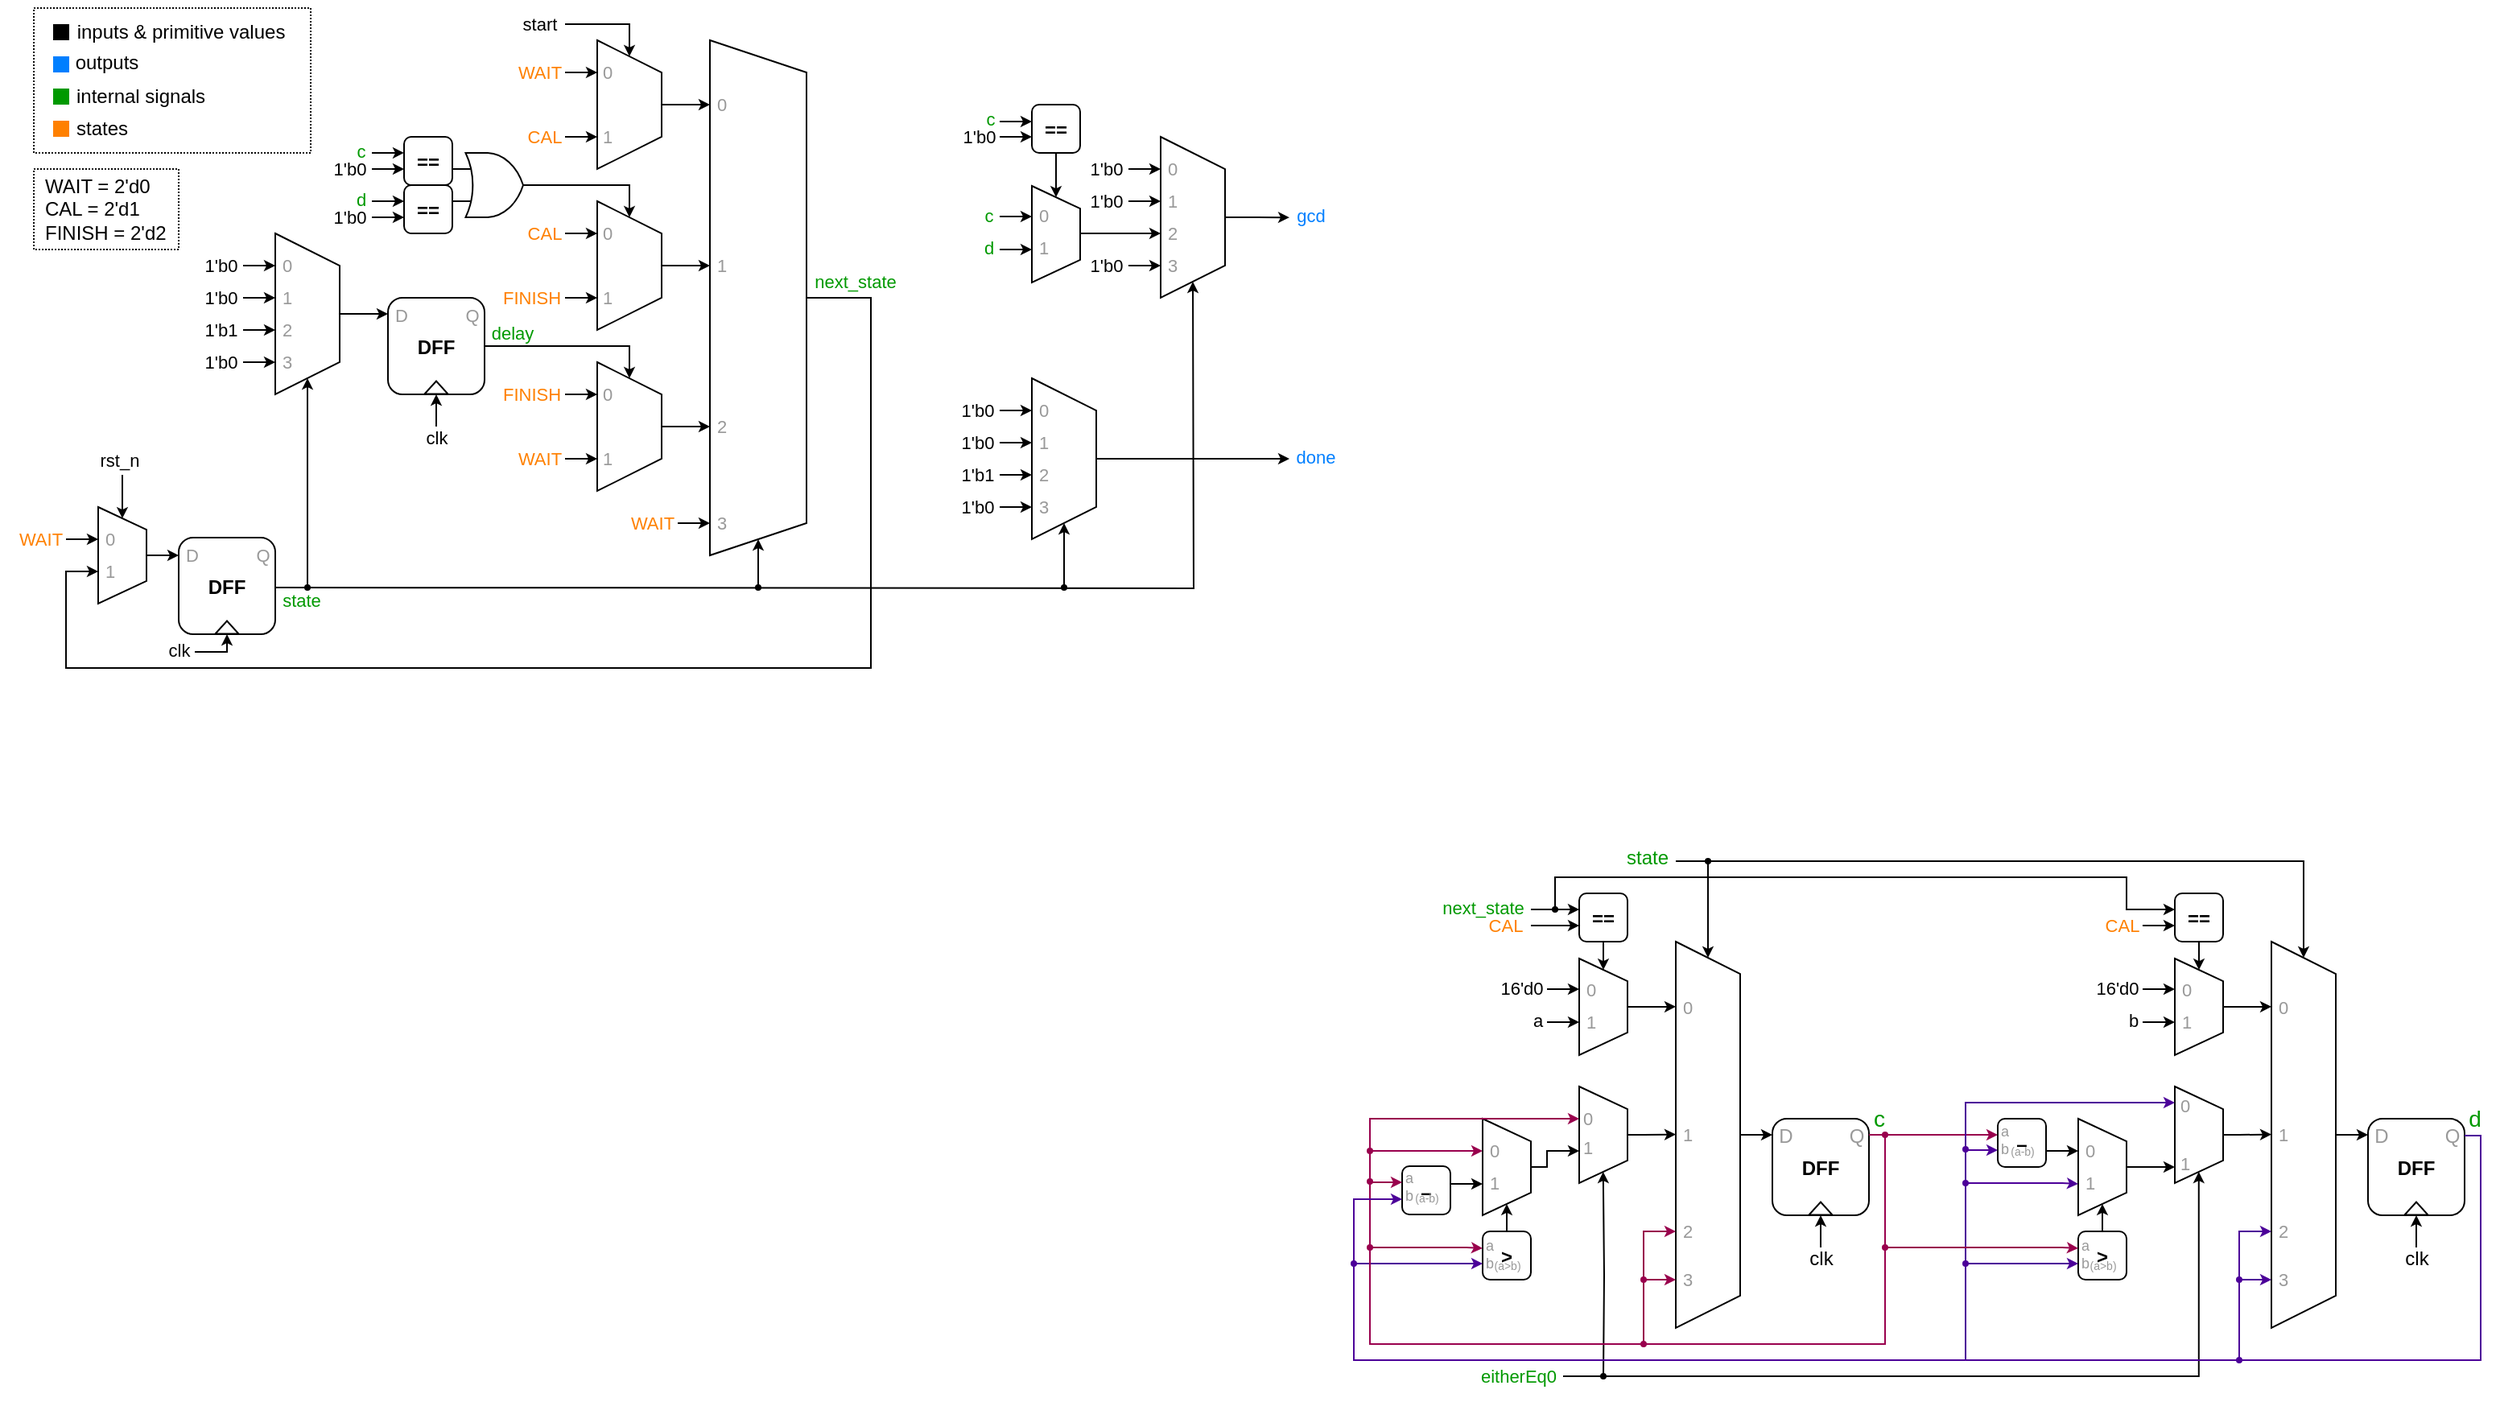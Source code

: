 <mxfile version="24.7.17">
  <diagram name="Page-1" id="tBIAlemMxgHySIvlNtww">
    <mxGraphModel dx="1912" dy="1139" grid="1" gridSize="10" guides="1" tooltips="1" connect="1" arrows="1" fold="1" page="1" pageScale="1" pageWidth="1920" pageHeight="1200" math="0" shadow="0">
      <root>
        <mxCell id="0" />
        <mxCell id="1" parent="0" />
        <mxCell id="0Ns2KySrUpd4GxgdJG7j-181" value="" style="rounded=0;whiteSpace=wrap;pointerEvents=1;strokeColor=default;align=center;verticalAlign=middle;fontFamily=Helvetica;fontSize=12;fontColor=default;autosize=1;resizable=1;fillColor=none;gradientColor=none;dashed=1;dashPattern=1 1;html=1;perimeterSpacing=1;" vertex="1" parent="1">
          <mxGeometry x="60" y="200" width="90" height="50" as="geometry" />
        </mxCell>
        <mxCell id="0Ns2KySrUpd4GxgdJG7j-170" value="" style="rounded=0;whiteSpace=wrap;html=1;pointerEvents=1;strokeColor=default;align=center;verticalAlign=middle;fontFamily=Helvetica;fontSize=12;fontColor=default;autosize=1;resizable=1;fillColor=none;gradientColor=none;dashed=1;dashPattern=1 1;" vertex="1" parent="1">
          <mxGeometry x="60" y="100" width="172" height="90" as="geometry" />
        </mxCell>
        <mxCell id="0Ns2KySrUpd4GxgdJG7j-2" style="edgeStyle=orthogonalEdgeStyle;rounded=0;orthogonalLoop=1;jettySize=auto;html=1;exitX=0.5;exitY=0;exitDx=0;exitDy=0;endSize=4;" edge="1" parent="1" source="0Ns2KySrUpd4GxgdJG7j-1">
          <mxGeometry relative="1" as="geometry">
            <mxPoint x="100" y="450" as="targetPoint" />
            <Array as="points">
              <mxPoint x="580" y="280" />
              <mxPoint x="580" y="510" />
              <mxPoint x="80" y="510" />
            </Array>
          </mxGeometry>
        </mxCell>
        <mxCell id="0Ns2KySrUpd4GxgdJG7j-1" value="" style="shape=trapezoid;perimeter=trapezoidPerimeter;whiteSpace=wrap;html=1;fixedSize=1;rotation=90;" vertex="1" parent="1">
          <mxGeometry x="350" y="250" width="320" height="60" as="geometry" />
        </mxCell>
        <mxCell id="0Ns2KySrUpd4GxgdJG7j-3" value="next_state" style="text;html=1;align=center;verticalAlign=middle;resizable=0;points=[];autosize=1;strokeColor=none;fillColor=none;fontFamily=Helvetica;fontSize=11;fontColor=#009900;labelBackgroundColor=default;" vertex="1" parent="1">
          <mxGeometry x="535" y="255" width="70" height="30" as="geometry" />
        </mxCell>
        <mxCell id="0Ns2KySrUpd4GxgdJG7j-4" value="" style="shape=trapezoid;perimeter=trapezoidPerimeter;whiteSpace=wrap;html=1;fixedSize=1;rotation=90;" vertex="1" parent="1">
          <mxGeometry x="390" y="140" width="80" height="40" as="geometry" />
        </mxCell>
        <mxCell id="0Ns2KySrUpd4GxgdJG7j-5" value="" style="endArrow=classic;html=1;rounded=0;strokeColor=default;align=center;verticalAlign=middle;fontFamily=Helvetica;fontSize=11;fontColor=default;labelBackgroundColor=default;edgeStyle=orthogonalEdgeStyle;endSize=4;entryX=0.107;entryY=1;entryDx=0;entryDy=0;entryPerimeter=0;" edge="1" parent="1">
          <mxGeometry width="50" height="50" relative="1" as="geometry">
            <mxPoint x="450" y="160.04" as="sourcePoint" />
            <mxPoint x="480" y="160.0" as="targetPoint" />
            <Array as="points">
              <mxPoint x="450" y="160.04" />
            </Array>
          </mxGeometry>
        </mxCell>
        <mxCell id="0Ns2KySrUpd4GxgdJG7j-7" value="" style="shape=trapezoid;perimeter=trapezoidPerimeter;whiteSpace=wrap;html=1;fixedSize=1;rotation=90;" vertex="1" parent="1">
          <mxGeometry x="390" y="240" width="80" height="40" as="geometry" />
        </mxCell>
        <mxCell id="0Ns2KySrUpd4GxgdJG7j-8" value="" style="endArrow=classic;html=1;rounded=0;strokeColor=default;align=center;verticalAlign=middle;fontFamily=Helvetica;fontSize=11;fontColor=default;labelBackgroundColor=default;edgeStyle=orthogonalEdgeStyle;endSize=4;entryX=0.107;entryY=1;entryDx=0;entryDy=0;entryPerimeter=0;" edge="1" parent="1">
          <mxGeometry width="50" height="50" relative="1" as="geometry">
            <mxPoint x="450" y="260.04" as="sourcePoint" />
            <mxPoint x="480" y="260" as="targetPoint" />
            <Array as="points">
              <mxPoint x="450" y="260.04" />
            </Array>
          </mxGeometry>
        </mxCell>
        <mxCell id="0Ns2KySrUpd4GxgdJG7j-9" value="" style="shape=trapezoid;perimeter=trapezoidPerimeter;whiteSpace=wrap;html=1;fixedSize=1;rotation=90;" vertex="1" parent="1">
          <mxGeometry x="390" y="340" width="80" height="40" as="geometry" />
        </mxCell>
        <mxCell id="0Ns2KySrUpd4GxgdJG7j-10" value="" style="endArrow=classic;html=1;rounded=0;strokeColor=default;align=center;verticalAlign=middle;fontFamily=Helvetica;fontSize=11;fontColor=default;labelBackgroundColor=default;edgeStyle=orthogonalEdgeStyle;endSize=4;entryX=0.107;entryY=1;entryDx=0;entryDy=0;entryPerimeter=0;" edge="1" parent="1">
          <mxGeometry width="50" height="50" relative="1" as="geometry">
            <mxPoint x="450" y="360.04" as="sourcePoint" />
            <mxPoint x="480" y="360" as="targetPoint" />
            <Array as="points">
              <mxPoint x="450" y="360.04" />
            </Array>
          </mxGeometry>
        </mxCell>
        <mxCell id="0Ns2KySrUpd4GxgdJG7j-11" value="" style="endArrow=classic;html=1;rounded=0;strokeColor=default;align=center;verticalAlign=middle;fontFamily=Helvetica;fontSize=11;fontColor=default;labelBackgroundColor=default;edgeStyle=orthogonalEdgeStyle;endSize=4;entryX=0.107;entryY=1;entryDx=0;entryDy=0;entryPerimeter=0;" edge="1" parent="1">
          <mxGeometry width="50" height="50" relative="1" as="geometry">
            <mxPoint x="460" y="420" as="sourcePoint" />
            <mxPoint x="480" y="420" as="targetPoint" />
            <Array as="points">
              <mxPoint x="470" y="420" />
              <mxPoint x="470" y="420" />
            </Array>
          </mxGeometry>
        </mxCell>
        <mxCell id="0Ns2KySrUpd4GxgdJG7j-12" value="&lt;font color=&quot;#ff8000&quot;&gt;WAIT&lt;/font&gt;" style="text;html=1;align=center;verticalAlign=middle;resizable=0;points=[];autosize=1;strokeColor=none;fillColor=none;fontFamily=Helvetica;fontSize=11;fontColor=default;labelBackgroundColor=default;" vertex="1" parent="1">
          <mxGeometry x="419" y="405" width="50" height="30" as="geometry" />
        </mxCell>
        <mxCell id="0Ns2KySrUpd4GxgdJG7j-13" value="0" style="text;html=1;align=center;verticalAlign=middle;resizable=0;points=[];autosize=1;strokeColor=none;fillColor=none;fontFamily=Helvetica;fontSize=11;fontColor=#999999;labelBackgroundColor=default;rounded=0;imageWidth=12;imageHeight=1;connectable=0;allowArrows=0;" vertex="1" parent="1">
          <mxGeometry x="401" y="125" width="30" height="30" as="geometry" />
        </mxCell>
        <mxCell id="0Ns2KySrUpd4GxgdJG7j-15" value="1" style="text;html=1;align=center;verticalAlign=middle;resizable=0;points=[];autosize=1;strokeColor=none;fillColor=none;fontFamily=Helvetica;fontSize=11;fontColor=#999999;labelBackgroundColor=default;rounded=0;imageWidth=12;imageHeight=1;connectable=0;allowArrows=0;" vertex="1" parent="1">
          <mxGeometry x="401" y="165" width="30" height="30" as="geometry" />
        </mxCell>
        <mxCell id="0Ns2KySrUpd4GxgdJG7j-16" value="0" style="text;html=1;align=center;verticalAlign=middle;resizable=0;points=[];autosize=1;strokeColor=none;fillColor=none;fontFamily=Helvetica;fontSize=11;fontColor=#999999;labelBackgroundColor=default;rounded=0;imageWidth=12;imageHeight=1;connectable=0;allowArrows=0;" vertex="1" parent="1">
          <mxGeometry x="401" y="225" width="30" height="30" as="geometry" />
        </mxCell>
        <mxCell id="0Ns2KySrUpd4GxgdJG7j-17" value="1" style="text;html=1;align=center;verticalAlign=middle;resizable=0;points=[];autosize=1;strokeColor=none;fillColor=none;fontFamily=Helvetica;fontSize=11;fontColor=#999999;labelBackgroundColor=default;rounded=0;imageWidth=12;imageHeight=1;connectable=0;allowArrows=0;" vertex="1" parent="1">
          <mxGeometry x="401" y="265" width="30" height="30" as="geometry" />
        </mxCell>
        <mxCell id="0Ns2KySrUpd4GxgdJG7j-18" value="0" style="text;html=1;align=center;verticalAlign=middle;resizable=0;points=[];autosize=1;strokeColor=none;fillColor=none;fontFamily=Helvetica;fontSize=11;fontColor=#999999;labelBackgroundColor=default;rounded=0;imageWidth=12;imageHeight=1;connectable=0;allowArrows=0;" vertex="1" parent="1">
          <mxGeometry x="401" y="325" width="30" height="30" as="geometry" />
        </mxCell>
        <mxCell id="0Ns2KySrUpd4GxgdJG7j-19" value="1" style="text;html=1;align=center;verticalAlign=middle;resizable=0;points=[];autosize=1;strokeColor=none;fillColor=none;fontFamily=Helvetica;fontSize=11;fontColor=#999999;labelBackgroundColor=default;rounded=0;imageWidth=12;imageHeight=1;connectable=0;allowArrows=0;" vertex="1" parent="1">
          <mxGeometry x="401" y="365" width="30" height="30" as="geometry" />
        </mxCell>
        <mxCell id="0Ns2KySrUpd4GxgdJG7j-20" value="" style="endArrow=classic;html=1;rounded=0;strokeColor=default;align=center;verticalAlign=middle;fontFamily=Helvetica;fontSize=11;fontColor=default;labelBackgroundColor=default;edgeStyle=orthogonalEdgeStyle;endSize=4;" edge="1" parent="1">
          <mxGeometry width="50" height="50" relative="1" as="geometry">
            <mxPoint x="390" y="110" as="sourcePoint" />
            <mxPoint x="430" y="130" as="targetPoint" />
            <Array as="points">
              <mxPoint x="430" y="110" />
            </Array>
          </mxGeometry>
        </mxCell>
        <mxCell id="0Ns2KySrUpd4GxgdJG7j-21" value="start" style="text;html=1;align=center;verticalAlign=middle;resizable=0;points=[];autosize=1;strokeColor=none;fillColor=none;fontFamily=Helvetica;fontSize=11;fontColor=default;labelBackgroundColor=default;" vertex="1" parent="1">
          <mxGeometry x="354" y="95" width="40" height="30" as="geometry" />
        </mxCell>
        <mxCell id="0Ns2KySrUpd4GxgdJG7j-29" style="edgeStyle=orthogonalEdgeStyle;shape=connector;rounded=0;orthogonalLoop=1;jettySize=auto;html=1;exitX=1;exitY=0.5;exitDx=0;exitDy=0;strokeColor=default;align=center;verticalAlign=middle;fontFamily=Helvetica;fontSize=11;fontColor=default;labelBackgroundColor=default;endArrow=classic;endSize=4;" edge="1" parent="1" source="0Ns2KySrUpd4GxgdJG7j-25">
          <mxGeometry relative="1" as="geometry">
            <mxPoint x="430" y="330" as="targetPoint" />
            <Array as="points">
              <mxPoint x="430" y="310" />
            </Array>
          </mxGeometry>
        </mxCell>
        <mxCell id="0Ns2KySrUpd4GxgdJG7j-25" value="&lt;p style=&quot;line-height: 0%;&quot;&gt;&lt;b&gt;DFF&lt;/b&gt;&lt;/p&gt;&lt;p&gt;&lt;/p&gt;" style="rounded=1;whiteSpace=wrap;html=1;" vertex="1" parent="1">
          <mxGeometry x="280" y="280" width="60" height="60" as="geometry" />
        </mxCell>
        <mxCell id="0Ns2KySrUpd4GxgdJG7j-26" value="" style="triangle;whiteSpace=wrap;html=1;rotation=-90;" vertex="1" parent="1">
          <mxGeometry x="306" y="328.5" width="8" height="14.5" as="geometry" />
        </mxCell>
        <mxCell id="0Ns2KySrUpd4GxgdJG7j-27" value="D" style="text;html=1;align=center;verticalAlign=middle;resizable=0;points=[];autosize=1;strokeColor=none;fillColor=none;fontColor=#999999;connectable=0;allowArrows=0;fontSize=11;" vertex="1" parent="1">
          <mxGeometry x="273" y="276" width="30" height="30" as="geometry" />
        </mxCell>
        <mxCell id="0Ns2KySrUpd4GxgdJG7j-28" value="Q" style="text;html=1;align=center;verticalAlign=middle;resizable=0;points=[];autosize=1;strokeColor=none;fillColor=none;fontColor=#999999;connectable=0;allowArrows=0;fontSize=11;" vertex="1" parent="1">
          <mxGeometry x="317" y="276" width="30" height="30" as="geometry" />
        </mxCell>
        <mxCell id="0Ns2KySrUpd4GxgdJG7j-30" value="delay" style="text;html=1;align=center;verticalAlign=middle;resizable=0;points=[];autosize=1;strokeColor=none;fillColor=none;fontFamily=Helvetica;fontSize=11;fontColor=#009900;labelBackgroundColor=default;" vertex="1" parent="1">
          <mxGeometry x="332" y="287" width="50" height="30" as="geometry" />
        </mxCell>
        <mxCell id="0Ns2KySrUpd4GxgdJG7j-33" value="&lt;font color=&quot;#ff8000&quot;&gt;FINISH&lt;/font&gt;" style="text;html=1;align=center;verticalAlign=middle;resizable=0;points=[];autosize=1;strokeColor=none;fillColor=none;fontFamily=Helvetica;fontSize=11;fontColor=default;labelBackgroundColor=default;connectable=0;allowArrows=0;" vertex="1" parent="1">
          <mxGeometry x="339" y="325" width="60" height="30" as="geometry" />
        </mxCell>
        <mxCell id="0Ns2KySrUpd4GxgdJG7j-38" value="" style="endArrow=classic;html=1;rounded=0;strokeColor=default;align=center;verticalAlign=middle;fontFamily=Helvetica;fontSize=11;fontColor=default;labelBackgroundColor=default;edgeStyle=orthogonalEdgeStyle;endSize=4;entryX=0.107;entryY=1;entryDx=0;entryDy=0;entryPerimeter=0;" edge="1" parent="1">
          <mxGeometry width="50" height="50" relative="1" as="geometry">
            <mxPoint x="390" y="340" as="sourcePoint" />
            <mxPoint x="410" y="340" as="targetPoint" />
            <Array as="points">
              <mxPoint x="400" y="340" />
              <mxPoint x="400" y="340" />
            </Array>
          </mxGeometry>
        </mxCell>
        <mxCell id="0Ns2KySrUpd4GxgdJG7j-39" value="" style="endArrow=classic;html=1;rounded=0;strokeColor=default;align=center;verticalAlign=middle;fontFamily=Helvetica;fontSize=11;fontColor=default;labelBackgroundColor=default;edgeStyle=orthogonalEdgeStyle;endSize=4;entryX=0.107;entryY=1;entryDx=0;entryDy=0;entryPerimeter=0;" edge="1" parent="1">
          <mxGeometry width="50" height="50" relative="1" as="geometry">
            <mxPoint x="390" y="380" as="sourcePoint" />
            <mxPoint x="410" y="380" as="targetPoint" />
            <Array as="points">
              <mxPoint x="400" y="380" />
              <mxPoint x="400" y="380" />
            </Array>
          </mxGeometry>
        </mxCell>
        <mxCell id="0Ns2KySrUpd4GxgdJG7j-40" value="&lt;font color=&quot;#ff8000&quot;&gt;WAIT&lt;/font&gt;" style="text;html=1;align=center;verticalAlign=middle;resizable=0;points=[];autosize=1;strokeColor=none;fillColor=none;fontFamily=Helvetica;fontSize=11;fontColor=default;labelBackgroundColor=default;" vertex="1" parent="1">
          <mxGeometry x="349" y="365" width="50" height="30" as="geometry" />
        </mxCell>
        <mxCell id="0Ns2KySrUpd4GxgdJG7j-42" style="edgeStyle=orthogonalEdgeStyle;shape=connector;rounded=0;orthogonalLoop=1;jettySize=auto;html=1;exitX=0.5;exitY=0;exitDx=0;exitDy=0;strokeColor=default;align=center;verticalAlign=middle;fontFamily=Helvetica;fontSize=11;fontColor=default;labelBackgroundColor=default;endArrow=classic;endSize=4;" edge="1" parent="1" source="0Ns2KySrUpd4GxgdJG7j-41">
          <mxGeometry relative="1" as="geometry">
            <mxPoint x="280" y="290" as="targetPoint" />
          </mxGeometry>
        </mxCell>
        <mxCell id="0Ns2KySrUpd4GxgdJG7j-41" value="" style="shape=trapezoid;perimeter=trapezoidPerimeter;whiteSpace=wrap;html=1;fixedSize=1;rotation=90;" vertex="1" parent="1">
          <mxGeometry x="180" y="270" width="100" height="40" as="geometry" />
        </mxCell>
        <mxCell id="0Ns2KySrUpd4GxgdJG7j-43" value="" style="endArrow=classic;html=1;rounded=0;strokeColor=default;align=center;verticalAlign=middle;fontFamily=Helvetica;fontSize=11;fontColor=default;labelBackgroundColor=default;edgeStyle=orthogonalEdgeStyle;endSize=4;entryX=0.107;entryY=1;entryDx=0;entryDy=0;entryPerimeter=0;" edge="1" parent="1">
          <mxGeometry width="50" height="50" relative="1" as="geometry">
            <mxPoint x="190" y="260" as="sourcePoint" />
            <mxPoint x="210" y="260" as="targetPoint" />
            <Array as="points">
              <mxPoint x="200" y="259.83" />
              <mxPoint x="200" y="259.83" />
            </Array>
          </mxGeometry>
        </mxCell>
        <mxCell id="0Ns2KySrUpd4GxgdJG7j-44" value="" style="endArrow=classic;html=1;rounded=0;strokeColor=default;align=center;verticalAlign=middle;fontFamily=Helvetica;fontSize=11;fontColor=default;labelBackgroundColor=default;edgeStyle=orthogonalEdgeStyle;endSize=4;entryX=0.107;entryY=1;entryDx=0;entryDy=0;entryPerimeter=0;" edge="1" parent="1">
          <mxGeometry width="50" height="50" relative="1" as="geometry">
            <mxPoint x="190" y="280" as="sourcePoint" />
            <mxPoint x="210" y="280" as="targetPoint" />
            <Array as="points">
              <mxPoint x="200" y="279.83" />
              <mxPoint x="200" y="279.83" />
            </Array>
          </mxGeometry>
        </mxCell>
        <mxCell id="0Ns2KySrUpd4GxgdJG7j-45" value="" style="endArrow=classic;html=1;rounded=0;strokeColor=default;align=center;verticalAlign=middle;fontFamily=Helvetica;fontSize=11;fontColor=default;labelBackgroundColor=default;edgeStyle=orthogonalEdgeStyle;endSize=4;entryX=0.107;entryY=1;entryDx=0;entryDy=0;entryPerimeter=0;" edge="1" parent="1">
          <mxGeometry width="50" height="50" relative="1" as="geometry">
            <mxPoint x="190" y="320" as="sourcePoint" />
            <mxPoint x="210" y="320" as="targetPoint" />
            <Array as="points">
              <mxPoint x="200" y="319.85" />
              <mxPoint x="200" y="319.85" />
            </Array>
          </mxGeometry>
        </mxCell>
        <mxCell id="0Ns2KySrUpd4GxgdJG7j-46" value="" style="endArrow=classic;html=1;rounded=0;strokeColor=default;align=center;verticalAlign=middle;fontFamily=Helvetica;fontSize=11;fontColor=default;labelBackgroundColor=default;edgeStyle=orthogonalEdgeStyle;endSize=4;entryX=0.107;entryY=1;entryDx=0;entryDy=0;entryPerimeter=0;" edge="1" parent="1">
          <mxGeometry width="50" height="50" relative="1" as="geometry">
            <mxPoint x="190" y="300" as="sourcePoint" />
            <mxPoint x="210" y="300" as="targetPoint" />
            <Array as="points">
              <mxPoint x="200" y="299.78" />
              <mxPoint x="200" y="299.78" />
            </Array>
          </mxGeometry>
        </mxCell>
        <mxCell id="0Ns2KySrUpd4GxgdJG7j-47" value="1&#39;b0" style="text;html=1;align=center;verticalAlign=middle;resizable=0;points=[];autosize=1;strokeColor=none;fillColor=none;fontFamily=Helvetica;fontSize=11;fontColor=default;labelBackgroundColor=default;" vertex="1" parent="1">
          <mxGeometry x="156" y="245" width="40" height="30" as="geometry" />
        </mxCell>
        <mxCell id="0Ns2KySrUpd4GxgdJG7j-48" value="1&#39;b0" style="text;html=1;align=center;verticalAlign=middle;resizable=0;points=[];autosize=1;strokeColor=none;fillColor=none;fontFamily=Helvetica;fontSize=11;fontColor=default;labelBackgroundColor=default;" vertex="1" parent="1">
          <mxGeometry x="156" y="265" width="40" height="30" as="geometry" />
        </mxCell>
        <mxCell id="0Ns2KySrUpd4GxgdJG7j-49" value="1&#39;b1" style="text;html=1;align=center;verticalAlign=middle;resizable=0;points=[];autosize=1;strokeColor=none;fillColor=none;fontFamily=Helvetica;fontSize=11;fontColor=default;labelBackgroundColor=default;" vertex="1" parent="1">
          <mxGeometry x="156" y="285" width="40" height="30" as="geometry" />
        </mxCell>
        <mxCell id="0Ns2KySrUpd4GxgdJG7j-50" value="1&#39;b0" style="text;html=1;align=center;verticalAlign=middle;resizable=0;points=[];autosize=1;strokeColor=none;fillColor=none;fontFamily=Helvetica;fontSize=11;fontColor=default;labelBackgroundColor=default;" vertex="1" parent="1">
          <mxGeometry x="156" y="305" width="40" height="30" as="geometry" />
        </mxCell>
        <mxCell id="0Ns2KySrUpd4GxgdJG7j-51" value="0" style="text;html=1;align=center;verticalAlign=middle;resizable=0;points=[];autosize=1;strokeColor=none;fillColor=none;fontFamily=Helvetica;fontSize=11;fontColor=#999999;labelBackgroundColor=default;rounded=0;imageWidth=12;imageHeight=1;connectable=0;allowArrows=0;" vertex="1" parent="1">
          <mxGeometry x="202" y="245" width="30" height="30" as="geometry" />
        </mxCell>
        <mxCell id="0Ns2KySrUpd4GxgdJG7j-52" value="1" style="text;html=1;align=center;verticalAlign=middle;resizable=0;points=[];autosize=1;strokeColor=none;fillColor=none;fontFamily=Helvetica;fontSize=11;fontColor=#999999;labelBackgroundColor=default;rounded=0;imageWidth=12;imageHeight=1;connectable=0;allowArrows=0;" vertex="1" parent="1">
          <mxGeometry x="202" y="265" width="30" height="30" as="geometry" />
        </mxCell>
        <mxCell id="0Ns2KySrUpd4GxgdJG7j-53" value="2" style="text;html=1;align=center;verticalAlign=middle;resizable=0;points=[];autosize=1;strokeColor=none;fillColor=none;fontFamily=Helvetica;fontSize=11;fontColor=#999999;labelBackgroundColor=default;rounded=0;imageWidth=12;imageHeight=1;connectable=0;allowArrows=0;" vertex="1" parent="1">
          <mxGeometry x="202" y="285" width="30" height="30" as="geometry" />
        </mxCell>
        <mxCell id="0Ns2KySrUpd4GxgdJG7j-54" value="3" style="text;html=1;align=center;verticalAlign=middle;resizable=0;points=[];autosize=1;strokeColor=none;fillColor=none;fontFamily=Helvetica;fontSize=11;fontColor=#999999;labelBackgroundColor=default;rounded=0;imageWidth=12;imageHeight=1;connectable=0;allowArrows=0;" vertex="1" parent="1">
          <mxGeometry x="202" y="305" width="30" height="30" as="geometry" />
        </mxCell>
        <mxCell id="0Ns2KySrUpd4GxgdJG7j-55" value="" style="endArrow=classic;html=1;rounded=0;strokeColor=default;align=center;verticalAlign=middle;fontFamily=Helvetica;fontSize=11;fontColor=default;labelBackgroundColor=default;edgeStyle=orthogonalEdgeStyle;endSize=4;exitX=1;exitY=0.5;exitDx=0;exitDy=0;exitPerimeter=0;" edge="1" parent="1" source="0Ns2KySrUpd4GxgdJG7j-56">
          <mxGeometry width="50" height="50" relative="1" as="geometry">
            <mxPoint x="360" y="210" as="sourcePoint" />
            <mxPoint x="430" y="230" as="targetPoint" />
            <Array as="points">
              <mxPoint x="430" y="210" />
            </Array>
          </mxGeometry>
        </mxCell>
        <mxCell id="0Ns2KySrUpd4GxgdJG7j-56" value="" style="verticalLabelPosition=bottom;shadow=0;dashed=0;align=center;html=1;verticalAlign=top;shape=mxgraph.electrical.logic_gates.logic_gate;operation=or;fontFamily=Helvetica;fontSize=11;fontColor=default;labelBackgroundColor=default;" vertex="1" parent="1">
          <mxGeometry x="320" y="190" width="55" height="40" as="geometry" />
        </mxCell>
        <mxCell id="0Ns2KySrUpd4GxgdJG7j-57" value="&lt;p style=&quot;line-height: 0%;&quot;&gt;&lt;b&gt;==&lt;/b&gt;&lt;/p&gt;&lt;p&gt;&lt;/p&gt;" style="rounded=1;whiteSpace=wrap;html=1;" vertex="1" parent="1">
          <mxGeometry x="290" y="210" width="30" height="30" as="geometry" />
        </mxCell>
        <mxCell id="0Ns2KySrUpd4GxgdJG7j-58" value="&lt;p style=&quot;line-height: 0%;&quot;&gt;&lt;b&gt;==&lt;/b&gt;&lt;/p&gt;&lt;p&gt;&lt;/p&gt;" style="rounded=1;whiteSpace=wrap;html=1;" vertex="1" parent="1">
          <mxGeometry x="290" y="180" width="30" height="30" as="geometry" />
        </mxCell>
        <mxCell id="0Ns2KySrUpd4GxgdJG7j-60" value="" style="endArrow=classic;html=1;rounded=0;strokeColor=default;align=center;verticalAlign=middle;fontFamily=Helvetica;fontSize=11;fontColor=default;labelBackgroundColor=default;edgeStyle=orthogonalEdgeStyle;endSize=4;entryX=0;entryY=0.333;entryDx=0;entryDy=0;entryPerimeter=0;" edge="1" parent="1" target="0Ns2KySrUpd4GxgdJG7j-58">
          <mxGeometry width="50" height="50" relative="1" as="geometry">
            <mxPoint x="270" y="190" as="sourcePoint" />
            <mxPoint x="270" y="190" as="targetPoint" />
            <Array as="points">
              <mxPoint x="280" y="190" />
              <mxPoint x="280" y="190" />
            </Array>
          </mxGeometry>
        </mxCell>
        <mxCell id="0Ns2KySrUpd4GxgdJG7j-61" value="" style="endArrow=classic;html=1;rounded=0;strokeColor=default;align=center;verticalAlign=middle;fontFamily=Helvetica;fontSize=11;fontColor=default;labelBackgroundColor=default;edgeStyle=orthogonalEdgeStyle;endSize=4;entryX=0;entryY=0.333;entryDx=0;entryDy=0;entryPerimeter=0;" edge="1" parent="1">
          <mxGeometry width="50" height="50" relative="1" as="geometry">
            <mxPoint x="270" y="200" as="sourcePoint" />
            <mxPoint x="290" y="200" as="targetPoint" />
            <Array as="points">
              <mxPoint x="280" y="200" />
              <mxPoint x="280" y="200" />
            </Array>
          </mxGeometry>
        </mxCell>
        <mxCell id="0Ns2KySrUpd4GxgdJG7j-62" value="" style="endArrow=classic;html=1;rounded=0;strokeColor=default;align=center;verticalAlign=middle;fontFamily=Helvetica;fontSize=11;fontColor=default;labelBackgroundColor=default;edgeStyle=orthogonalEdgeStyle;endSize=4;entryX=0;entryY=0.333;entryDx=0;entryDy=0;entryPerimeter=0;" edge="1" parent="1">
          <mxGeometry width="50" height="50" relative="1" as="geometry">
            <mxPoint x="270" y="220" as="sourcePoint" />
            <mxPoint x="290" y="220" as="targetPoint" />
            <Array as="points">
              <mxPoint x="280" y="219.9" />
              <mxPoint x="280" y="219.9" />
            </Array>
          </mxGeometry>
        </mxCell>
        <mxCell id="0Ns2KySrUpd4GxgdJG7j-63" value="" style="endArrow=classic;html=1;rounded=0;strokeColor=default;align=center;verticalAlign=middle;fontFamily=Helvetica;fontSize=11;fontColor=default;labelBackgroundColor=default;edgeStyle=orthogonalEdgeStyle;endSize=4;entryX=0;entryY=0.333;entryDx=0;entryDy=0;entryPerimeter=0;" edge="1" parent="1">
          <mxGeometry width="50" height="50" relative="1" as="geometry">
            <mxPoint x="270" y="230" as="sourcePoint" />
            <mxPoint x="290" y="230" as="targetPoint" />
            <Array as="points">
              <mxPoint x="280" y="229.9" />
              <mxPoint x="280" y="229.9" />
            </Array>
          </mxGeometry>
        </mxCell>
        <mxCell id="0Ns2KySrUpd4GxgdJG7j-65" value="c" style="text;html=1;align=center;verticalAlign=middle;resizable=0;points=[];autosize=1;strokeColor=none;fillColor=none;fontFamily=Helvetica;fontSize=11;fontColor=#009900;labelBackgroundColor=default;" vertex="1" parent="1">
          <mxGeometry x="248" y="174" width="30" height="30" as="geometry" />
        </mxCell>
        <mxCell id="0Ns2KySrUpd4GxgdJG7j-66" value="1&#39;b0" style="text;html=1;align=center;verticalAlign=middle;resizable=0;points=[];autosize=1;strokeColor=none;fillColor=none;fontFamily=Helvetica;fontSize=11;fontColor=default;labelBackgroundColor=default;" vertex="1" parent="1">
          <mxGeometry x="236" y="185" width="40" height="30" as="geometry" />
        </mxCell>
        <mxCell id="0Ns2KySrUpd4GxgdJG7j-67" value="d" style="text;html=1;align=center;verticalAlign=middle;resizable=0;points=[];autosize=1;strokeColor=none;fillColor=none;fontFamily=Helvetica;fontSize=11;fontColor=#009900;labelBackgroundColor=default;" vertex="1" parent="1">
          <mxGeometry x="248" y="204" width="30" height="30" as="geometry" />
        </mxCell>
        <mxCell id="0Ns2KySrUpd4GxgdJG7j-68" value="1&#39;b0" style="text;html=1;align=center;verticalAlign=middle;resizable=0;points=[];autosize=1;strokeColor=none;fillColor=none;fontFamily=Helvetica;fontSize=11;fontColor=default;labelBackgroundColor=default;" vertex="1" parent="1">
          <mxGeometry x="236" y="215" width="40" height="30" as="geometry" />
        </mxCell>
        <mxCell id="0Ns2KySrUpd4GxgdJG7j-69" value="eitherEq0" style="text;html=1;align=center;verticalAlign=middle;resizable=0;points=[];autosize=1;strokeColor=none;fillColor=none;fontFamily=Helvetica;fontSize=11;fontColor=#009900;labelBackgroundColor=none;" vertex="1" parent="1">
          <mxGeometry x="947" y="935" width="70" height="30" as="geometry" />
        </mxCell>
        <mxCell id="0Ns2KySrUpd4GxgdJG7j-70" value="" style="endArrow=classic;html=1;rounded=0;strokeColor=default;align=center;verticalAlign=middle;fontFamily=Helvetica;fontSize=11;fontColor=default;labelBackgroundColor=default;edgeStyle=orthogonalEdgeStyle;endSize=4;entryX=0.107;entryY=1;entryDx=0;entryDy=0;entryPerimeter=0;" edge="1" parent="1">
          <mxGeometry width="50" height="50" relative="1" as="geometry">
            <mxPoint x="390" y="140" as="sourcePoint" />
            <mxPoint x="410" y="140" as="targetPoint" />
            <Array as="points">
              <mxPoint x="400" y="140" />
              <mxPoint x="400" y="140" />
            </Array>
          </mxGeometry>
        </mxCell>
        <mxCell id="0Ns2KySrUpd4GxgdJG7j-71" value="&lt;font color=&quot;#ff8000&quot;&gt;WAIT&lt;/font&gt;" style="text;html=1;align=center;verticalAlign=middle;resizable=0;points=[];autosize=1;strokeColor=none;fillColor=none;fontFamily=Helvetica;fontSize=11;fontColor=default;labelBackgroundColor=default;" vertex="1" parent="1">
          <mxGeometry x="349" y="125" width="50" height="30" as="geometry" />
        </mxCell>
        <mxCell id="0Ns2KySrUpd4GxgdJG7j-72" value="" style="endArrow=classic;html=1;rounded=0;strokeColor=default;align=center;verticalAlign=middle;fontFamily=Helvetica;fontSize=11;fontColor=default;labelBackgroundColor=default;edgeStyle=orthogonalEdgeStyle;endSize=4;entryX=0.107;entryY=1;entryDx=0;entryDy=0;entryPerimeter=0;" edge="1" parent="1">
          <mxGeometry width="50" height="50" relative="1" as="geometry">
            <mxPoint x="390" y="180" as="sourcePoint" />
            <mxPoint x="410" y="180" as="targetPoint" />
            <Array as="points">
              <mxPoint x="400" y="180" />
              <mxPoint x="400" y="180" />
            </Array>
          </mxGeometry>
        </mxCell>
        <mxCell id="0Ns2KySrUpd4GxgdJG7j-73" value="&lt;font color=&quot;#ff8000&quot;&gt;CAL&lt;/font&gt;" style="text;html=1;align=center;verticalAlign=middle;resizable=0;points=[];autosize=1;strokeColor=none;fillColor=none;fontFamily=Helvetica;fontSize=11;fontColor=default;labelBackgroundColor=default;" vertex="1" parent="1">
          <mxGeometry x="357" y="165" width="40" height="30" as="geometry" />
        </mxCell>
        <mxCell id="0Ns2KySrUpd4GxgdJG7j-74" value="" style="endArrow=classic;html=1;rounded=0;strokeColor=default;align=center;verticalAlign=middle;fontFamily=Helvetica;fontSize=11;fontColor=default;labelBackgroundColor=default;edgeStyle=orthogonalEdgeStyle;endSize=4;entryX=0.107;entryY=1;entryDx=0;entryDy=0;entryPerimeter=0;" edge="1" parent="1">
          <mxGeometry width="50" height="50" relative="1" as="geometry">
            <mxPoint x="390" y="240" as="sourcePoint" />
            <mxPoint x="410" y="240" as="targetPoint" />
            <Array as="points">
              <mxPoint x="400" y="240" />
              <mxPoint x="400" y="240" />
            </Array>
          </mxGeometry>
        </mxCell>
        <mxCell id="0Ns2KySrUpd4GxgdJG7j-75" value="&lt;font color=&quot;#ff8000&quot;&gt;CAL&lt;/font&gt;" style="text;html=1;align=center;verticalAlign=middle;resizable=0;points=[];autosize=1;strokeColor=none;fillColor=none;fontFamily=Helvetica;fontSize=11;fontColor=default;labelBackgroundColor=default;" vertex="1" parent="1">
          <mxGeometry x="357" y="225" width="40" height="30" as="geometry" />
        </mxCell>
        <mxCell id="0Ns2KySrUpd4GxgdJG7j-76" value="&lt;font color=&quot;#ff8000&quot;&gt;FINISH&lt;/font&gt;" style="text;html=1;align=center;verticalAlign=middle;resizable=0;points=[];autosize=1;strokeColor=none;fillColor=none;fontFamily=Helvetica;fontSize=11;fontColor=default;labelBackgroundColor=default;connectable=0;allowArrows=0;" vertex="1" parent="1">
          <mxGeometry x="339" y="265" width="60" height="30" as="geometry" />
        </mxCell>
        <mxCell id="0Ns2KySrUpd4GxgdJG7j-77" value="" style="endArrow=classic;html=1;rounded=0;strokeColor=default;align=center;verticalAlign=middle;fontFamily=Helvetica;fontSize=11;fontColor=default;labelBackgroundColor=default;edgeStyle=orthogonalEdgeStyle;endSize=4;entryX=0.107;entryY=1;entryDx=0;entryDy=0;entryPerimeter=0;" edge="1" parent="1">
          <mxGeometry width="50" height="50" relative="1" as="geometry">
            <mxPoint x="390" y="280" as="sourcePoint" />
            <mxPoint x="410" y="280" as="targetPoint" />
            <Array as="points">
              <mxPoint x="400" y="280" />
              <mxPoint x="400" y="280" />
            </Array>
          </mxGeometry>
        </mxCell>
        <mxCell id="0Ns2KySrUpd4GxgdJG7j-84" style="edgeStyle=orthogonalEdgeStyle;shape=connector;rounded=0;orthogonalLoop=1;jettySize=auto;html=1;exitX=0.5;exitY=0;exitDx=0;exitDy=0;strokeColor=default;align=center;verticalAlign=middle;fontFamily=Helvetica;fontSize=11;fontColor=default;labelBackgroundColor=default;endArrow=classic;endSize=4;" edge="1" parent="1" source="0Ns2KySrUpd4GxgdJG7j-78">
          <mxGeometry relative="1" as="geometry">
            <mxPoint x="150" y="440.138" as="targetPoint" />
          </mxGeometry>
        </mxCell>
        <mxCell id="0Ns2KySrUpd4GxgdJG7j-78" value="" style="shape=trapezoid;perimeter=trapezoidPerimeter;whiteSpace=wrap;html=1;fixedSize=1;rotation=90;size=14.103;" vertex="1" parent="1">
          <mxGeometry x="85" y="425" width="60" height="30" as="geometry" />
        </mxCell>
        <mxCell id="0Ns2KySrUpd4GxgdJG7j-92" style="edgeStyle=orthogonalEdgeStyle;shape=connector;rounded=0;orthogonalLoop=1;jettySize=auto;html=1;exitX=1;exitY=0.5;exitDx=0;exitDy=0;strokeColor=default;align=center;verticalAlign=middle;fontFamily=Helvetica;fontSize=11;fontColor=default;labelBackgroundColor=default;endArrow=classic;endSize=4;" edge="1" parent="1">
          <mxGeometry relative="1" as="geometry">
            <mxPoint x="780" y="270" as="targetPoint" />
            <mxPoint x="210" y="460" as="sourcePoint" />
          </mxGeometry>
        </mxCell>
        <mxCell id="0Ns2KySrUpd4GxgdJG7j-80" value="&lt;p style=&quot;line-height: 0%;&quot;&gt;&lt;b&gt;DFF&lt;/b&gt;&lt;/p&gt;&lt;p&gt;&lt;/p&gt;" style="rounded=1;whiteSpace=wrap;html=1;" vertex="1" parent="1">
          <mxGeometry x="150" y="429" width="60" height="60" as="geometry" />
        </mxCell>
        <mxCell id="0Ns2KySrUpd4GxgdJG7j-81" value="" style="triangle;whiteSpace=wrap;html=1;rotation=-90;" vertex="1" parent="1">
          <mxGeometry x="176" y="477.5" width="8" height="14.5" as="geometry" />
        </mxCell>
        <mxCell id="0Ns2KySrUpd4GxgdJG7j-82" value="D" style="text;html=1;align=center;verticalAlign=middle;resizable=0;points=[];autosize=1;strokeColor=none;fillColor=none;fontColor=#999999;connectable=0;allowArrows=0;fontSize=11;" vertex="1" parent="1">
          <mxGeometry x="143" y="425" width="30" height="30" as="geometry" />
        </mxCell>
        <mxCell id="0Ns2KySrUpd4GxgdJG7j-83" value="Q" style="text;html=1;align=center;verticalAlign=middle;resizable=0;points=[];autosize=1;strokeColor=none;fillColor=none;fontColor=#999999;connectable=0;allowArrows=0;fontSize=11;" vertex="1" parent="1">
          <mxGeometry x="187" y="425" width="30" height="30" as="geometry" />
        </mxCell>
        <mxCell id="0Ns2KySrUpd4GxgdJG7j-86" value="" style="endArrow=classic;html=1;rounded=0;strokeColor=default;align=center;verticalAlign=middle;fontFamily=Helvetica;fontSize=11;fontColor=default;labelBackgroundColor=default;edgeStyle=orthogonalEdgeStyle;endSize=4;entryX=0;entryY=0.5;entryDx=0;entryDy=0;" edge="1" parent="1" target="0Ns2KySrUpd4GxgdJG7j-78">
          <mxGeometry width="50" height="50" relative="1" as="geometry">
            <mxPoint x="115" y="390" as="sourcePoint" />
            <mxPoint x="120" y="394.66" as="targetPoint" />
            <Array as="points">
              <mxPoint x="115" y="395" />
            </Array>
          </mxGeometry>
        </mxCell>
        <mxCell id="0Ns2KySrUpd4GxgdJG7j-87" value="rst_n" style="text;html=1;align=center;verticalAlign=middle;resizable=0;points=[];autosize=1;strokeColor=none;fillColor=none;fontFamily=Helvetica;fontSize=11;fontColor=default;labelBackgroundColor=default;" vertex="1" parent="1">
          <mxGeometry x="88" y="366" width="50" height="30" as="geometry" />
        </mxCell>
        <mxCell id="0Ns2KySrUpd4GxgdJG7j-88" value="0" style="text;html=1;align=center;verticalAlign=middle;resizable=0;points=[];autosize=1;strokeColor=none;fillColor=none;fontFamily=Helvetica;fontSize=11;fontColor=#999999;labelBackgroundColor=default;rounded=0;imageWidth=12;imageHeight=1;connectable=0;allowArrows=0;" vertex="1" parent="1">
          <mxGeometry x="92" y="415" width="30" height="30" as="geometry" />
        </mxCell>
        <mxCell id="0Ns2KySrUpd4GxgdJG7j-89" value="1" style="text;html=1;align=center;verticalAlign=middle;resizable=0;points=[];autosize=1;strokeColor=none;fillColor=none;fontFamily=Helvetica;fontSize=11;fontColor=#999999;labelBackgroundColor=default;rounded=0;imageWidth=12;imageHeight=1;connectable=0;allowArrows=0;" vertex="1" parent="1">
          <mxGeometry x="92" y="435" width="30" height="30" as="geometry" />
        </mxCell>
        <mxCell id="0Ns2KySrUpd4GxgdJG7j-90" value="" style="endArrow=classic;html=1;rounded=0;strokeColor=default;align=center;verticalAlign=middle;fontFamily=Helvetica;fontSize=11;fontColor=default;labelBackgroundColor=default;edgeStyle=orthogonalEdgeStyle;endSize=4;entryX=0.107;entryY=1;entryDx=0;entryDy=0;entryPerimeter=0;" edge="1" parent="1">
          <mxGeometry width="50" height="50" relative="1" as="geometry">
            <mxPoint x="80" y="430" as="sourcePoint" />
            <mxPoint x="100" y="430" as="targetPoint" />
            <Array as="points">
              <mxPoint x="90" y="430" />
              <mxPoint x="90" y="430" />
            </Array>
          </mxGeometry>
        </mxCell>
        <mxCell id="0Ns2KySrUpd4GxgdJG7j-91" value="&lt;font color=&quot;#ff8000&quot;&gt;WAIT&lt;/font&gt;" style="text;html=1;align=center;verticalAlign=middle;resizable=0;points=[];autosize=1;strokeColor=none;fillColor=none;fontFamily=Helvetica;fontSize=11;fontColor=default;labelBackgroundColor=default;" vertex="1" parent="1">
          <mxGeometry x="39" y="415" width="50" height="30" as="geometry" />
        </mxCell>
        <mxCell id="0Ns2KySrUpd4GxgdJG7j-93" value="state" style="text;html=1;align=center;verticalAlign=middle;resizable=0;points=[];autosize=1;strokeColor=none;fillColor=none;fontFamily=Helvetica;fontSize=11;fontColor=#009900;labelBackgroundColor=default;" vertex="1" parent="1">
          <mxGeometry x="201" y="452.5" width="50" height="30" as="geometry" />
        </mxCell>
        <mxCell id="0Ns2KySrUpd4GxgdJG7j-94" value="" style="endArrow=classic;html=1;rounded=0;strokeColor=default;align=center;verticalAlign=middle;fontFamily=Helvetica;fontSize=11;fontColor=default;labelBackgroundColor=default;edgeStyle=orthogonalEdgeStyle;endSize=4;endFill=1;" edge="1" parent="1">
          <mxGeometry width="50" height="50" relative="1" as="geometry">
            <mxPoint x="230" y="460" as="sourcePoint" />
            <mxPoint x="230" y="330" as="targetPoint" />
          </mxGeometry>
        </mxCell>
        <mxCell id="0Ns2KySrUpd4GxgdJG7j-95" value="" style="ellipse;whiteSpace=wrap;html=1;aspect=fixed;fontFamily=Helvetica;fontSize=11;fontColor=default;labelBackgroundColor=default;fillColor=#000000;strokeColor=none;" vertex="1" parent="1">
          <mxGeometry x="228" y="458" width="4" height="4" as="geometry" />
        </mxCell>
        <mxCell id="0Ns2KySrUpd4GxgdJG7j-96" value="" style="endArrow=classic;html=1;rounded=0;strokeColor=default;align=center;verticalAlign=middle;fontFamily=Helvetica;fontSize=11;fontColor=default;labelBackgroundColor=default;edgeStyle=orthogonalEdgeStyle;endSize=4;endFill=1;" edge="1" parent="1">
          <mxGeometry width="50" height="50" relative="1" as="geometry">
            <mxPoint x="510" y="460" as="sourcePoint" />
            <mxPoint x="510" y="430" as="targetPoint" />
          </mxGeometry>
        </mxCell>
        <mxCell id="0Ns2KySrUpd4GxgdJG7j-97" value="" style="ellipse;whiteSpace=wrap;html=1;aspect=fixed;fontFamily=Helvetica;fontSize=11;fontColor=default;labelBackgroundColor=default;fillColor=#000000;strokeColor=none;" vertex="1" parent="1">
          <mxGeometry x="508" y="458" width="4" height="4" as="geometry" />
        </mxCell>
        <mxCell id="0Ns2KySrUpd4GxgdJG7j-98" value="0" style="text;html=1;align=center;verticalAlign=middle;resizable=0;points=[];autosize=1;strokeColor=none;fillColor=none;fontFamily=Helvetica;fontSize=11;fontColor=#999999;labelBackgroundColor=default;rounded=0;imageWidth=12;imageHeight=1;connectable=0;allowArrows=0;" vertex="1" parent="1">
          <mxGeometry x="472" y="145" width="30" height="30" as="geometry" />
        </mxCell>
        <mxCell id="0Ns2KySrUpd4GxgdJG7j-100" value="2" style="text;html=1;align=center;verticalAlign=middle;resizable=0;points=[];autosize=1;strokeColor=none;fillColor=none;fontFamily=Helvetica;fontSize=11;fontColor=#999999;labelBackgroundColor=default;rounded=0;imageWidth=12;imageHeight=1;connectable=0;allowArrows=0;" vertex="1" parent="1">
          <mxGeometry x="472" y="345" width="30" height="30" as="geometry" />
        </mxCell>
        <mxCell id="0Ns2KySrUpd4GxgdJG7j-101" value="3" style="text;html=1;align=center;verticalAlign=middle;resizable=0;points=[];autosize=1;strokeColor=none;fillColor=none;fontFamily=Helvetica;fontSize=11;fontColor=#999999;labelBackgroundColor=default;rounded=0;imageWidth=12;imageHeight=1;connectable=0;allowArrows=0;" vertex="1" parent="1">
          <mxGeometry x="472" y="405" width="30" height="30" as="geometry" />
        </mxCell>
        <mxCell id="0Ns2KySrUpd4GxgdJG7j-102" value="1" style="text;html=1;align=center;verticalAlign=middle;resizable=0;points=[];autosize=1;strokeColor=none;fillColor=none;fontFamily=Helvetica;fontSize=11;fontColor=#999999;labelBackgroundColor=default;rounded=0;imageWidth=12;imageHeight=1;connectable=0;allowArrows=0;" vertex="1" parent="1">
          <mxGeometry x="472" y="245" width="30" height="30" as="geometry" />
        </mxCell>
        <mxCell id="0Ns2KySrUpd4GxgdJG7j-103" style="edgeStyle=orthogonalEdgeStyle;shape=connector;rounded=0;orthogonalLoop=1;jettySize=auto;html=1;exitX=0.5;exitY=0;exitDx=0;exitDy=0;strokeColor=default;align=center;verticalAlign=middle;fontFamily=Helvetica;fontSize=11;fontColor=default;labelBackgroundColor=default;endArrow=classic;endSize=4;" edge="1" parent="1" source="0Ns2KySrUpd4GxgdJG7j-104">
          <mxGeometry relative="1" as="geometry">
            <mxPoint x="840" y="380" as="targetPoint" />
          </mxGeometry>
        </mxCell>
        <mxCell id="0Ns2KySrUpd4GxgdJG7j-104" value="" style="shape=trapezoid;perimeter=trapezoidPerimeter;whiteSpace=wrap;html=1;fixedSize=1;rotation=90;" vertex="1" parent="1">
          <mxGeometry x="650" y="360" width="100" height="40" as="geometry" />
        </mxCell>
        <mxCell id="0Ns2KySrUpd4GxgdJG7j-105" value="" style="endArrow=classic;html=1;rounded=0;strokeColor=default;align=center;verticalAlign=middle;fontFamily=Helvetica;fontSize=11;fontColor=default;labelBackgroundColor=default;edgeStyle=orthogonalEdgeStyle;endSize=4;entryX=0.107;entryY=1;entryDx=0;entryDy=0;entryPerimeter=0;" edge="1" parent="1">
          <mxGeometry width="50" height="50" relative="1" as="geometry">
            <mxPoint x="660" y="350" as="sourcePoint" />
            <mxPoint x="680" y="350" as="targetPoint" />
            <Array as="points">
              <mxPoint x="670" y="349.83" />
              <mxPoint x="670" y="349.83" />
            </Array>
          </mxGeometry>
        </mxCell>
        <mxCell id="0Ns2KySrUpd4GxgdJG7j-106" value="" style="endArrow=classic;html=1;rounded=0;strokeColor=default;align=center;verticalAlign=middle;fontFamily=Helvetica;fontSize=11;fontColor=default;labelBackgroundColor=default;edgeStyle=orthogonalEdgeStyle;endSize=4;entryX=0.107;entryY=1;entryDx=0;entryDy=0;entryPerimeter=0;" edge="1" parent="1">
          <mxGeometry width="50" height="50" relative="1" as="geometry">
            <mxPoint x="660" y="370" as="sourcePoint" />
            <mxPoint x="680" y="370" as="targetPoint" />
            <Array as="points">
              <mxPoint x="670" y="369.83" />
              <mxPoint x="670" y="369.83" />
            </Array>
          </mxGeometry>
        </mxCell>
        <mxCell id="0Ns2KySrUpd4GxgdJG7j-107" value="" style="endArrow=classic;html=1;rounded=0;strokeColor=default;align=center;verticalAlign=middle;fontFamily=Helvetica;fontSize=11;fontColor=default;labelBackgroundColor=default;edgeStyle=orthogonalEdgeStyle;endSize=4;entryX=0.107;entryY=1;entryDx=0;entryDy=0;entryPerimeter=0;" edge="1" parent="1">
          <mxGeometry width="50" height="50" relative="1" as="geometry">
            <mxPoint x="660" y="410" as="sourcePoint" />
            <mxPoint x="680" y="410" as="targetPoint" />
            <Array as="points">
              <mxPoint x="670" y="409.85" />
              <mxPoint x="670" y="409.85" />
            </Array>
          </mxGeometry>
        </mxCell>
        <mxCell id="0Ns2KySrUpd4GxgdJG7j-108" value="" style="endArrow=classic;html=1;rounded=0;strokeColor=default;align=center;verticalAlign=middle;fontFamily=Helvetica;fontSize=11;fontColor=default;labelBackgroundColor=default;edgeStyle=orthogonalEdgeStyle;endSize=4;entryX=0.107;entryY=1;entryDx=0;entryDy=0;entryPerimeter=0;" edge="1" parent="1">
          <mxGeometry width="50" height="50" relative="1" as="geometry">
            <mxPoint x="660" y="390" as="sourcePoint" />
            <mxPoint x="680" y="390" as="targetPoint" />
            <Array as="points">
              <mxPoint x="670" y="389.78" />
              <mxPoint x="670" y="389.78" />
            </Array>
          </mxGeometry>
        </mxCell>
        <mxCell id="0Ns2KySrUpd4GxgdJG7j-109" value="1&#39;b0" style="text;html=1;align=center;verticalAlign=middle;resizable=0;points=[];autosize=1;strokeColor=none;fillColor=none;fontFamily=Helvetica;fontSize=11;fontColor=default;labelBackgroundColor=default;" vertex="1" parent="1">
          <mxGeometry x="626" y="335" width="40" height="30" as="geometry" />
        </mxCell>
        <mxCell id="0Ns2KySrUpd4GxgdJG7j-110" value="1&#39;b0" style="text;html=1;align=center;verticalAlign=middle;resizable=0;points=[];autosize=1;strokeColor=none;fillColor=none;fontFamily=Helvetica;fontSize=11;fontColor=default;labelBackgroundColor=default;" vertex="1" parent="1">
          <mxGeometry x="626" y="355" width="40" height="30" as="geometry" />
        </mxCell>
        <mxCell id="0Ns2KySrUpd4GxgdJG7j-111" value="1&#39;b1" style="text;html=1;align=center;verticalAlign=middle;resizable=0;points=[];autosize=1;strokeColor=none;fillColor=none;fontFamily=Helvetica;fontSize=11;fontColor=default;labelBackgroundColor=default;" vertex="1" parent="1">
          <mxGeometry x="626" y="375" width="40" height="30" as="geometry" />
        </mxCell>
        <mxCell id="0Ns2KySrUpd4GxgdJG7j-112" value="1&#39;b0" style="text;html=1;align=center;verticalAlign=middle;resizable=0;points=[];autosize=1;strokeColor=none;fillColor=none;fontFamily=Helvetica;fontSize=11;fontColor=default;labelBackgroundColor=default;" vertex="1" parent="1">
          <mxGeometry x="626" y="395" width="40" height="30" as="geometry" />
        </mxCell>
        <mxCell id="0Ns2KySrUpd4GxgdJG7j-113" value="0" style="text;html=1;align=center;verticalAlign=middle;resizable=0;points=[];autosize=1;strokeColor=none;fillColor=none;fontFamily=Helvetica;fontSize=11;fontColor=#999999;labelBackgroundColor=default;rounded=0;imageWidth=12;imageHeight=1;connectable=0;allowArrows=0;" vertex="1" parent="1">
          <mxGeometry x="672" y="335" width="30" height="30" as="geometry" />
        </mxCell>
        <mxCell id="0Ns2KySrUpd4GxgdJG7j-114" value="1" style="text;html=1;align=center;verticalAlign=middle;resizable=0;points=[];autosize=1;strokeColor=none;fillColor=none;fontFamily=Helvetica;fontSize=11;fontColor=#999999;labelBackgroundColor=default;rounded=0;imageWidth=12;imageHeight=1;connectable=0;allowArrows=0;" vertex="1" parent="1">
          <mxGeometry x="672" y="355" width="30" height="30" as="geometry" />
        </mxCell>
        <mxCell id="0Ns2KySrUpd4GxgdJG7j-115" value="2" style="text;html=1;align=center;verticalAlign=middle;resizable=0;points=[];autosize=1;strokeColor=none;fillColor=none;fontFamily=Helvetica;fontSize=11;fontColor=#999999;labelBackgroundColor=default;rounded=0;imageWidth=12;imageHeight=1;connectable=0;allowArrows=0;" vertex="1" parent="1">
          <mxGeometry x="672" y="375" width="30" height="30" as="geometry" />
        </mxCell>
        <mxCell id="0Ns2KySrUpd4GxgdJG7j-116" value="3" style="text;html=1;align=center;verticalAlign=middle;resizable=0;points=[];autosize=1;strokeColor=none;fillColor=none;fontFamily=Helvetica;fontSize=11;fontColor=#999999;labelBackgroundColor=default;rounded=0;imageWidth=12;imageHeight=1;connectable=0;allowArrows=0;" vertex="1" parent="1">
          <mxGeometry x="672" y="395" width="30" height="30" as="geometry" />
        </mxCell>
        <mxCell id="0Ns2KySrUpd4GxgdJG7j-117" value="" style="endArrow=classic;html=1;rounded=0;strokeColor=default;align=center;verticalAlign=middle;fontFamily=Helvetica;fontSize=11;fontColor=default;labelBackgroundColor=default;edgeStyle=orthogonalEdgeStyle;endSize=4;endFill=1;" edge="1" parent="1">
          <mxGeometry width="50" height="50" relative="1" as="geometry">
            <mxPoint x="700" y="460" as="sourcePoint" />
            <mxPoint x="700" y="420" as="targetPoint" />
          </mxGeometry>
        </mxCell>
        <mxCell id="0Ns2KySrUpd4GxgdJG7j-118" value="" style="ellipse;whiteSpace=wrap;html=1;aspect=fixed;fontFamily=Helvetica;fontSize=11;fontColor=default;labelBackgroundColor=default;fillColor=#000000;strokeColor=none;" vertex="1" parent="1">
          <mxGeometry x="698" y="458" width="4" height="4" as="geometry" />
        </mxCell>
        <mxCell id="0Ns2KySrUpd4GxgdJG7j-119" value="done" style="text;html=1;align=center;verticalAlign=middle;resizable=0;points=[];autosize=1;strokeColor=none;fillColor=none;fontFamily=Helvetica;fontSize=11;fontColor=#007FFF;labelBackgroundColor=none;" vertex="1" parent="1">
          <mxGeometry x="831" y="364" width="50" height="30" as="geometry" />
        </mxCell>
        <mxCell id="0Ns2KySrUpd4GxgdJG7j-150" style="edgeStyle=orthogonalEdgeStyle;shape=connector;rounded=0;orthogonalLoop=1;jettySize=auto;html=1;exitX=0.5;exitY=0;exitDx=0;exitDy=0;strokeColor=default;align=center;verticalAlign=middle;fontFamily=Helvetica;fontSize=11;fontColor=default;labelBackgroundColor=none;autosize=1;resizable=0;endArrow=classic;endSize=4;" edge="1" parent="1" source="0Ns2KySrUpd4GxgdJG7j-120">
          <mxGeometry relative="1" as="geometry">
            <mxPoint x="840" y="230.098" as="targetPoint" />
          </mxGeometry>
        </mxCell>
        <mxCell id="0Ns2KySrUpd4GxgdJG7j-120" value="" style="shape=trapezoid;perimeter=trapezoidPerimeter;whiteSpace=wrap;html=1;fixedSize=1;rotation=90;" vertex="1" parent="1">
          <mxGeometry x="730" y="210" width="100" height="40" as="geometry" />
        </mxCell>
        <mxCell id="0Ns2KySrUpd4GxgdJG7j-121" value="" style="endArrow=classic;html=1;rounded=0;strokeColor=default;align=center;verticalAlign=middle;fontFamily=Helvetica;fontSize=11;fontColor=default;labelBackgroundColor=default;edgeStyle=orthogonalEdgeStyle;endSize=4;entryX=0.107;entryY=1;entryDx=0;entryDy=0;entryPerimeter=0;" edge="1" parent="1">
          <mxGeometry width="50" height="50" relative="1" as="geometry">
            <mxPoint x="740" y="200" as="sourcePoint" />
            <mxPoint x="760" y="200" as="targetPoint" />
            <Array as="points">
              <mxPoint x="750" y="199.83" />
              <mxPoint x="750" y="199.83" />
            </Array>
          </mxGeometry>
        </mxCell>
        <mxCell id="0Ns2KySrUpd4GxgdJG7j-122" value="" style="endArrow=classic;html=1;rounded=0;strokeColor=default;align=center;verticalAlign=middle;fontFamily=Helvetica;fontSize=11;fontColor=default;labelBackgroundColor=default;edgeStyle=orthogonalEdgeStyle;endSize=4;entryX=0.107;entryY=1;entryDx=0;entryDy=0;entryPerimeter=0;" edge="1" parent="1">
          <mxGeometry width="50" height="50" relative="1" as="geometry">
            <mxPoint x="740" y="220" as="sourcePoint" />
            <mxPoint x="760" y="220" as="targetPoint" />
            <Array as="points">
              <mxPoint x="750" y="219.83" />
              <mxPoint x="750" y="219.83" />
            </Array>
          </mxGeometry>
        </mxCell>
        <mxCell id="0Ns2KySrUpd4GxgdJG7j-123" value="" style="endArrow=classic;html=1;rounded=0;strokeColor=default;align=center;verticalAlign=middle;fontFamily=Helvetica;fontSize=11;fontColor=default;labelBackgroundColor=default;edgeStyle=orthogonalEdgeStyle;endSize=4;entryX=0.107;entryY=1;entryDx=0;entryDy=0;entryPerimeter=0;" edge="1" parent="1">
          <mxGeometry width="50" height="50" relative="1" as="geometry">
            <mxPoint x="740" y="260" as="sourcePoint" />
            <mxPoint x="760" y="260" as="targetPoint" />
            <Array as="points">
              <mxPoint x="750" y="259.85" />
              <mxPoint x="750" y="259.85" />
            </Array>
          </mxGeometry>
        </mxCell>
        <mxCell id="0Ns2KySrUpd4GxgdJG7j-124" value="" style="endArrow=classic;html=1;rounded=0;strokeColor=default;align=center;verticalAlign=middle;fontFamily=Helvetica;fontSize=11;fontColor=default;labelBackgroundColor=default;edgeStyle=orthogonalEdgeStyle;endSize=4;entryX=0.107;entryY=1;entryDx=0;entryDy=0;entryPerimeter=0;" edge="1" parent="1">
          <mxGeometry width="50" height="50" relative="1" as="geometry">
            <mxPoint x="710" y="240" as="sourcePoint" />
            <mxPoint x="760" y="240" as="targetPoint" />
            <Array as="points">
              <mxPoint x="750" y="239.78" />
              <mxPoint x="750" y="239.78" />
            </Array>
          </mxGeometry>
        </mxCell>
        <mxCell id="0Ns2KySrUpd4GxgdJG7j-125" value="1&#39;b0" style="text;html=1;align=center;verticalAlign=middle;resizable=0;points=[];autosize=1;strokeColor=none;fillColor=none;fontFamily=Helvetica;fontSize=11;fontColor=default;labelBackgroundColor=default;" vertex="1" parent="1">
          <mxGeometry x="706" y="185" width="40" height="30" as="geometry" />
        </mxCell>
        <mxCell id="0Ns2KySrUpd4GxgdJG7j-126" value="1&#39;b0" style="text;html=1;align=center;verticalAlign=middle;resizable=0;points=[];autosize=1;strokeColor=none;fillColor=none;fontFamily=Helvetica;fontSize=11;fontColor=default;labelBackgroundColor=default;" vertex="1" parent="1">
          <mxGeometry x="706" y="205" width="40" height="30" as="geometry" />
        </mxCell>
        <mxCell id="0Ns2KySrUpd4GxgdJG7j-128" value="1&#39;b0" style="text;html=1;align=center;verticalAlign=middle;resizable=0;points=[];autosize=1;strokeColor=none;fillColor=none;fontFamily=Helvetica;fontSize=11;fontColor=default;labelBackgroundColor=default;" vertex="1" parent="1">
          <mxGeometry x="706" y="245" width="40" height="30" as="geometry" />
        </mxCell>
        <mxCell id="0Ns2KySrUpd4GxgdJG7j-129" value="0" style="text;html=1;align=center;verticalAlign=middle;resizable=0;points=[];autosize=1;strokeColor=none;fillColor=none;fontFamily=Helvetica;fontSize=11;fontColor=#999999;labelBackgroundColor=default;rounded=0;imageWidth=12;imageHeight=1;connectable=0;allowArrows=0;" vertex="1" parent="1">
          <mxGeometry x="752" y="185" width="30" height="30" as="geometry" />
        </mxCell>
        <mxCell id="0Ns2KySrUpd4GxgdJG7j-130" value="1" style="text;html=1;align=center;verticalAlign=middle;resizable=0;points=[];autosize=1;strokeColor=none;fillColor=none;fontFamily=Helvetica;fontSize=11;fontColor=#999999;labelBackgroundColor=default;rounded=0;imageWidth=12;imageHeight=1;connectable=0;allowArrows=0;" vertex="1" parent="1">
          <mxGeometry x="752" y="205" width="30" height="30" as="geometry" />
        </mxCell>
        <mxCell id="0Ns2KySrUpd4GxgdJG7j-131" value="2" style="text;html=1;align=center;verticalAlign=middle;resizable=0;points=[];autosize=1;strokeColor=none;fillColor=none;fontFamily=Helvetica;fontSize=11;fontColor=#999999;labelBackgroundColor=default;rounded=0;imageWidth=12;imageHeight=1;connectable=0;allowArrows=0;" vertex="1" parent="1">
          <mxGeometry x="752" y="225" width="30" height="30" as="geometry" />
        </mxCell>
        <mxCell id="0Ns2KySrUpd4GxgdJG7j-132" value="3" style="text;html=1;align=center;verticalAlign=middle;resizable=0;points=[];autosize=1;strokeColor=none;fillColor=none;fontFamily=Helvetica;fontSize=11;fontColor=#999999;labelBackgroundColor=default;rounded=0;imageWidth=12;imageHeight=1;connectable=0;allowArrows=0;" vertex="1" parent="1">
          <mxGeometry x="752" y="245" width="30" height="30" as="geometry" />
        </mxCell>
        <mxCell id="0Ns2KySrUpd4GxgdJG7j-135" value="" style="shape=trapezoid;perimeter=trapezoidPerimeter;whiteSpace=wrap;html=1;fixedSize=1;rotation=90;size=14.103;" vertex="1" parent="1">
          <mxGeometry x="665" y="225.5" width="60" height="30" as="geometry" />
        </mxCell>
        <mxCell id="0Ns2KySrUpd4GxgdJG7j-136" value="" style="endArrow=classic;html=1;rounded=0;strokeColor=default;align=center;verticalAlign=middle;fontFamily=Helvetica;fontSize=11;fontColor=default;labelBackgroundColor=default;edgeStyle=orthogonalEdgeStyle;endSize=4;entryX=0;entryY=0.5;entryDx=0;entryDy=0;" edge="1" parent="1" target="0Ns2KySrUpd4GxgdJG7j-135">
          <mxGeometry width="50" height="50" relative="1" as="geometry">
            <mxPoint x="695" y="190.5" as="sourcePoint" />
            <mxPoint x="700" y="195.16" as="targetPoint" />
            <Array as="points">
              <mxPoint x="695" y="195.5" />
            </Array>
          </mxGeometry>
        </mxCell>
        <mxCell id="0Ns2KySrUpd4GxgdJG7j-139" value="" style="endArrow=classic;html=1;rounded=0;strokeColor=default;align=center;verticalAlign=middle;fontFamily=Helvetica;fontSize=11;fontColor=default;labelBackgroundColor=default;edgeStyle=orthogonalEdgeStyle;endSize=4;entryX=0.107;entryY=1;entryDx=0;entryDy=0;entryPerimeter=0;" edge="1" parent="1">
          <mxGeometry width="50" height="50" relative="1" as="geometry">
            <mxPoint x="660" y="229.5" as="sourcePoint" />
            <mxPoint x="680" y="229.5" as="targetPoint" />
            <Array as="points">
              <mxPoint x="670" y="229.5" />
              <mxPoint x="670" y="229.5" />
            </Array>
          </mxGeometry>
        </mxCell>
        <mxCell id="0Ns2KySrUpd4GxgdJG7j-140" value="" style="endArrow=classic;html=1;rounded=0;strokeColor=default;align=center;verticalAlign=middle;fontFamily=Helvetica;fontSize=11;fontColor=default;labelBackgroundColor=default;edgeStyle=orthogonalEdgeStyle;endSize=4;entryX=0.107;entryY=1;entryDx=0;entryDy=0;entryPerimeter=0;" edge="1" parent="1">
          <mxGeometry width="50" height="50" relative="1" as="geometry">
            <mxPoint x="660" y="250.01" as="sourcePoint" />
            <mxPoint x="680" y="250.01" as="targetPoint" />
            <Array as="points">
              <mxPoint x="670" y="250.01" />
              <mxPoint x="670" y="250.01" />
            </Array>
          </mxGeometry>
        </mxCell>
        <mxCell id="0Ns2KySrUpd4GxgdJG7j-142" value="c" style="text;html=1;align=center;verticalAlign=middle;resizable=0;points=[];autosize=1;strokeColor=none;fillColor=none;fontFamily=Helvetica;fontSize=11;fontColor=#009900;labelBackgroundColor=none;allowArrows=0;connectable=0;imageAspect=0;pointerEvents=0;deletable=0;" vertex="1" parent="1">
          <mxGeometry x="638" y="214" width="30" height="30" as="geometry" />
        </mxCell>
        <mxCell id="0Ns2KySrUpd4GxgdJG7j-143" value="d" style="text;html=1;align=center;verticalAlign=middle;resizable=0;points=[];autosize=1;strokeColor=none;fillColor=none;fontFamily=Helvetica;fontSize=11;fontColor=#009900;labelBackgroundColor=none;allowArrows=0;connectable=0;imageAspect=0;pointerEvents=0;deletable=0;" vertex="1" parent="1">
          <mxGeometry x="638" y="234" width="30" height="30" as="geometry" />
        </mxCell>
        <mxCell id="0Ns2KySrUpd4GxgdJG7j-144" value="&lt;p style=&quot;line-height: 0%;&quot;&gt;&lt;b&gt;==&lt;/b&gt;&lt;/p&gt;&lt;p&gt;&lt;/p&gt;" style="rounded=1;whiteSpace=wrap;html=1;" vertex="1" parent="1">
          <mxGeometry x="680" y="160" width="30" height="30" as="geometry" />
        </mxCell>
        <mxCell id="0Ns2KySrUpd4GxgdJG7j-145" value="" style="endArrow=classic;html=1;rounded=0;strokeColor=default;align=center;verticalAlign=middle;fontFamily=Helvetica;fontSize=11;fontColor=default;labelBackgroundColor=default;edgeStyle=orthogonalEdgeStyle;endSize=4;entryX=0.107;entryY=1;entryDx=0;entryDy=0;entryPerimeter=0;" edge="1" parent="1">
          <mxGeometry width="50" height="50" relative="1" as="geometry">
            <mxPoint x="660" y="170.5" as="sourcePoint" />
            <mxPoint x="680" y="170.5" as="targetPoint" />
            <Array as="points">
              <mxPoint x="670" y="170.5" />
              <mxPoint x="670" y="170.5" />
            </Array>
          </mxGeometry>
        </mxCell>
        <mxCell id="0Ns2KySrUpd4GxgdJG7j-146" value="c" style="text;html=1;align=center;verticalAlign=middle;resizable=0;points=[];autosize=1;strokeColor=none;fillColor=none;fontFamily=Helvetica;fontSize=11;fontColor=#009900;labelBackgroundColor=none;allowArrows=0;connectable=0;imageAspect=0;pointerEvents=0;" vertex="1" parent="1">
          <mxGeometry x="639" y="154" width="30" height="30" as="geometry" />
        </mxCell>
        <mxCell id="0Ns2KySrUpd4GxgdJG7j-148" value="" style="endArrow=classic;html=1;rounded=0;strokeColor=default;align=center;verticalAlign=middle;fontFamily=Helvetica;fontSize=11;fontColor=default;labelBackgroundColor=default;edgeStyle=orthogonalEdgeStyle;endSize=4;entryX=0.107;entryY=1;entryDx=0;entryDy=0;entryPerimeter=0;" edge="1" parent="1">
          <mxGeometry width="50" height="50" relative="1" as="geometry">
            <mxPoint x="660" y="180.01" as="sourcePoint" />
            <mxPoint x="680" y="180.01" as="targetPoint" />
            <Array as="points">
              <mxPoint x="670" y="180.01" />
              <mxPoint x="670" y="180.01" />
            </Array>
          </mxGeometry>
        </mxCell>
        <mxCell id="0Ns2KySrUpd4GxgdJG7j-149" value="1&#39;b0" style="text;html=1;align=center;verticalAlign=middle;resizable=0;points=[];autosize=1;strokeColor=none;fillColor=none;fontFamily=Helvetica;fontSize=11;fontColor=default;labelBackgroundColor=none;allowArrows=0;connectable=0;imageAspect=0;pointerEvents=0;" vertex="1" parent="1">
          <mxGeometry x="627" y="165" width="40" height="30" as="geometry" />
        </mxCell>
        <mxCell id="0Ns2KySrUpd4GxgdJG7j-151" value="gcd" style="text;html=1;align=center;verticalAlign=middle;resizable=0;points=[];autosize=1;strokeColor=none;fillColor=none;fontFamily=Helvetica;fontSize=11;fontColor=#007FFF;labelBackgroundColor=none;" vertex="1" parent="1">
          <mxGeometry x="833" y="214" width="40" height="30" as="geometry" />
        </mxCell>
        <mxCell id="0Ns2KySrUpd4GxgdJG7j-153" value="" style="endArrow=classic;html=1;rounded=0;strokeColor=default;align=center;verticalAlign=middle;fontFamily=Helvetica;fontSize=11;fontColor=default;labelBackgroundColor=none;autosize=1;resizable=0;edgeStyle=orthogonalEdgeStyle;endSize=4;" edge="1" parent="1">
          <mxGeometry width="50" height="50" relative="1" as="geometry">
            <mxPoint x="310" y="360" as="sourcePoint" />
            <mxPoint x="310" y="340" as="targetPoint" />
            <Array as="points">
              <mxPoint x="310" y="350" />
              <mxPoint x="310" y="350" />
            </Array>
          </mxGeometry>
        </mxCell>
        <mxCell id="0Ns2KySrUpd4GxgdJG7j-158" value="0" style="text;html=1;align=center;verticalAlign=middle;resizable=0;points=[];autosize=1;strokeColor=none;fillColor=none;fontFamily=Helvetica;fontSize=11;fontColor=#999999;labelBackgroundColor=none;allowArrows=0;connectable=0;imageAspect=0;pointerEvents=0;deletable=0;" vertex="1" parent="1">
          <mxGeometry x="672" y="214" width="30" height="30" as="geometry" />
        </mxCell>
        <mxCell id="0Ns2KySrUpd4GxgdJG7j-159" value="1" style="text;html=1;align=center;verticalAlign=middle;resizable=0;points=[];autosize=1;strokeColor=none;fillColor=none;fontFamily=Helvetica;fontSize=11;fontColor=#999999;labelBackgroundColor=none;allowArrows=0;connectable=0;imageAspect=0;pointerEvents=0;deletable=0;" vertex="1" parent="1">
          <mxGeometry x="672" y="234" width="30" height="30" as="geometry" />
        </mxCell>
        <mxCell id="0Ns2KySrUpd4GxgdJG7j-162" value="" style="endArrow=classic;html=1;rounded=0;strokeColor=default;align=center;verticalAlign=middle;fontFamily=Helvetica;fontSize=11;fontColor=default;labelBackgroundColor=default;edgeStyle=orthogonalEdgeStyle;endSize=4;entryX=0.5;entryY=1;entryDx=0;entryDy=0;" edge="1" parent="1" target="0Ns2KySrUpd4GxgdJG7j-80">
          <mxGeometry width="50" height="50" relative="1" as="geometry">
            <mxPoint x="160" y="500" as="sourcePoint" />
            <mxPoint x="180" y="500" as="targetPoint" />
            <Array as="points">
              <mxPoint x="180" y="500" />
            </Array>
          </mxGeometry>
        </mxCell>
        <mxCell id="0Ns2KySrUpd4GxgdJG7j-163" value="clk" style="text;html=1;align=center;verticalAlign=middle;resizable=0;points=[];autosize=1;strokeColor=none;fillColor=none;fontFamily=Helvetica;fontSize=11;fontColor=default;labelBackgroundColor=none;" vertex="1" parent="1">
          <mxGeometry x="130" y="484" width="40" height="30" as="geometry" />
        </mxCell>
        <mxCell id="0Ns2KySrUpd4GxgdJG7j-164" value="clk" style="text;html=1;align=center;verticalAlign=middle;resizable=0;points=[];autosize=1;strokeColor=none;fillColor=none;fontFamily=Helvetica;fontSize=11;fontColor=default;labelBackgroundColor=none;allowArrows=0;connectable=0;imageAspect=0;pointerEvents=0;deletable=1;" vertex="1" parent="1">
          <mxGeometry x="290" y="352" width="40" height="30" as="geometry" />
        </mxCell>
        <mxCell id="0Ns2KySrUpd4GxgdJG7j-171" value="" style="rounded=0;whiteSpace=wrap;html=1;pointerEvents=1;strokeColor=none;align=center;verticalAlign=middle;fontFamily=Helvetica;fontSize=12;fontColor=default;autosize=1;resizable=1;fillColor=#000000;gradientColor=none;" vertex="1" parent="1">
          <mxGeometry x="72" y="110" width="10" height="10" as="geometry" />
        </mxCell>
        <mxCell id="0Ns2KySrUpd4GxgdJG7j-173" value="inputs &amp;amp; primitive values" style="text;html=1;align=center;verticalAlign=middle;resizable=1;points=[];autosize=1;strokeColor=none;fillColor=none;fontFamily=Helvetica;fontSize=12;fontColor=default;labelBackgroundColor=none;allowArrows=0;connectable=0;imageAspect=0;pointerEvents=0;deletable=1;" vertex="1" parent="1">
          <mxGeometry x="76" y="100" width="150" height="30" as="geometry" />
        </mxCell>
        <mxCell id="0Ns2KySrUpd4GxgdJG7j-174" value="" style="rounded=0;whiteSpace=wrap;html=1;pointerEvents=1;strokeColor=none;align=center;verticalAlign=middle;fontFamily=Helvetica;fontSize=12;fontColor=default;autosize=1;resizable=1;fillColor=#009900;gradientColor=none;" vertex="1" parent="1">
          <mxGeometry x="72" y="150" width="10" height="10" as="geometry" />
        </mxCell>
        <mxCell id="0Ns2KySrUpd4GxgdJG7j-175" value="" style="rounded=0;whiteSpace=wrap;html=1;pointerEvents=1;strokeColor=none;align=center;verticalAlign=middle;fontFamily=Helvetica;fontSize=12;fontColor=default;autosize=1;resizable=1;fillColor=#007FFF;gradientColor=none;" vertex="1" parent="1">
          <mxGeometry x="72" y="130" width="10" height="10" as="geometry" />
        </mxCell>
        <mxCell id="0Ns2KySrUpd4GxgdJG7j-176" value="" style="rounded=0;whiteSpace=wrap;html=1;pointerEvents=1;strokeColor=none;align=center;verticalAlign=middle;fontFamily=Helvetica;fontSize=12;fontColor=default;autosize=1;resizable=1;fillColor=#FF8000;gradientColor=none;" vertex="1" parent="1">
          <mxGeometry x="72" y="170" width="10" height="10" as="geometry" />
        </mxCell>
        <mxCell id="0Ns2KySrUpd4GxgdJG7j-177" value="outputs" style="text;html=1;align=center;verticalAlign=middle;resizable=1;points=[];autosize=1;strokeColor=none;fillColor=none;fontFamily=Helvetica;fontSize=12;fontColor=default;labelBackgroundColor=none;allowArrows=0;connectable=0;imageAspect=0;pointerEvents=0;deletable=1;" vertex="1" parent="1">
          <mxGeometry x="75" y="119" width="60" height="30" as="geometry" />
        </mxCell>
        <mxCell id="0Ns2KySrUpd4GxgdJG7j-178" value="internal signals" style="text;html=1;align=center;verticalAlign=middle;resizable=1;points=[];autosize=1;strokeColor=none;fillColor=none;fontFamily=Helvetica;fontSize=12;fontColor=default;labelBackgroundColor=none;allowArrows=0;connectable=0;imageAspect=0;pointerEvents=0;deletable=1;" vertex="1" parent="1">
          <mxGeometry x="76" y="140" width="100" height="30" as="geometry" />
        </mxCell>
        <mxCell id="0Ns2KySrUpd4GxgdJG7j-179" value="states" style="text;html=1;align=center;verticalAlign=middle;resizable=1;points=[];autosize=1;strokeColor=none;fillColor=none;fontFamily=Helvetica;fontSize=12;fontColor=default;labelBackgroundColor=none;allowArrows=0;connectable=0;imageAspect=0;pointerEvents=0;deletable=1;" vertex="1" parent="1">
          <mxGeometry x="72" y="160" width="60" height="30" as="geometry" />
        </mxCell>
        <mxCell id="0Ns2KySrUpd4GxgdJG7j-180" value="WAIT = 2&#39;d0&lt;div&gt;CAL = 2&#39;d1&lt;/div&gt;&lt;div style=&quot;&quot;&gt;FINISH = 2&#39;d2&lt;/div&gt;" style="text;html=1;align=left;verticalAlign=middle;resizable=1;points=[];autosize=1;strokeColor=none;fillColor=none;fontFamily=Helvetica;fontSize=12;fontColor=default;labelBackgroundColor=none;allowArrows=0;connectable=0;imageAspect=0;pointerEvents=0;deletable=1;" vertex="1" parent="1">
          <mxGeometry x="64.5" y="195" width="91" height="60" as="geometry" />
        </mxCell>
        <mxCell id="0Ns2KySrUpd4GxgdJG7j-182" value="" style="shape=trapezoid;perimeter=trapezoidPerimeter;whiteSpace=wrap;html=1;fixedSize=1;rotation=90;snapToPoint=1;" vertex="1" parent="1">
          <mxGeometry x="980" y="780" width="240" height="40" as="geometry" />
        </mxCell>
        <mxCell id="0Ns2KySrUpd4GxgdJG7j-229" value="&lt;p style=&quot;line-height: 0%;&quot;&gt;&lt;b&gt;DFF&lt;/b&gt;&lt;/p&gt;&lt;p&gt;&lt;/p&gt;" style="rounded=1;whiteSpace=wrap;html=1;strokeColor=default;align=center;verticalAlign=middle;fontFamily=Helvetica;fontSize=12;fontColor=default;fillColor=default;" vertex="1" parent="1">
          <mxGeometry x="1140" y="790" width="60" height="60" as="geometry" />
        </mxCell>
        <mxCell id="0Ns2KySrUpd4GxgdJG7j-230" value="" style="triangle;whiteSpace=wrap;html=1;rotation=-90;strokeColor=default;align=center;verticalAlign=middle;fontFamily=Helvetica;fontSize=12;fontColor=default;fillColor=default;" vertex="1" parent="1">
          <mxGeometry x="1166" y="838.5" width="8" height="14.5" as="geometry" />
        </mxCell>
        <mxCell id="0Ns2KySrUpd4GxgdJG7j-231" value="D" style="text;html=1;align=center;verticalAlign=middle;resizable=0;points=[];autosize=1;strokeColor=none;fillColor=none;fontColor=#999999;connectable=0;allowArrows=0;fontSize=12;pointerEvents=1;fontFamily=Helvetica;" vertex="1" parent="1">
          <mxGeometry x="1133" y="786" width="30" height="30" as="geometry" />
        </mxCell>
        <mxCell id="0Ns2KySrUpd4GxgdJG7j-232" value="Q" style="text;html=1;align=center;verticalAlign=middle;resizable=0;points=[];autosize=1;strokeColor=none;fillColor=none;fontColor=#999999;connectable=0;allowArrows=0;fontSize=12;pointerEvents=1;fontFamily=Helvetica;" vertex="1" parent="1">
          <mxGeometry x="1177" y="786" width="30" height="30" as="geometry" />
        </mxCell>
        <mxCell id="0Ns2KySrUpd4GxgdJG7j-233" style="edgeStyle=orthogonalEdgeStyle;shape=connector;rounded=0;orthogonalLoop=1;jettySize=auto;html=1;exitX=0.5;exitY=0;exitDx=0;exitDy=0;strokeColor=default;align=center;verticalAlign=middle;fontFamily=Helvetica;fontSize=11;fontColor=default;labelBackgroundColor=default;endArrow=classic;endSize=4;autosize=1;resizable=1;" edge="1" parent="1">
          <mxGeometry relative="1" as="geometry">
            <mxPoint x="1140" y="800" as="targetPoint" />
            <mxPoint x="1120" y="800" as="sourcePoint" />
          </mxGeometry>
        </mxCell>
        <mxCell id="0Ns2KySrUpd4GxgdJG7j-234" value="" style="endArrow=classic;html=1;rounded=0;strokeColor=default;align=center;verticalAlign=middle;fontFamily=Helvetica;fontSize=11;fontColor=default;labelBackgroundColor=none;autosize=1;resizable=0;edgeStyle=orthogonalEdgeStyle;endSize=4;" edge="1" parent="1">
          <mxGeometry width="50" height="50" relative="1" as="geometry">
            <mxPoint x="1170" y="870" as="sourcePoint" />
            <mxPoint x="1170" y="850" as="targetPoint" />
            <Array as="points">
              <mxPoint x="1170" y="860" />
              <mxPoint x="1170" y="860" />
            </Array>
          </mxGeometry>
        </mxCell>
        <mxCell id="0Ns2KySrUpd4GxgdJG7j-235" style="edgeStyle=orthogonalEdgeStyle;shape=connector;rounded=0;orthogonalLoop=1;jettySize=auto;html=1;exitX=0.5;exitY=0;exitDx=0;exitDy=0;strokeColor=#99004D;align=center;verticalAlign=middle;fontFamily=Helvetica;fontSize=11;fontColor=default;labelBackgroundColor=default;endArrow=classic;endSize=4;autosize=1;resizable=1;" edge="1" parent="1">
          <mxGeometry relative="1" as="geometry">
            <mxPoint x="1280" y="800" as="targetPoint" />
            <mxPoint x="1200" y="800" as="sourcePoint" />
          </mxGeometry>
        </mxCell>
        <mxCell id="0Ns2KySrUpd4GxgdJG7j-240" value="" style="shape=trapezoid;perimeter=trapezoidPerimeter;whiteSpace=wrap;html=1;fixedSize=1;rotation=90;size=14.103;" vertex="1" parent="1">
          <mxGeometry x="1005" y="705.5" width="60" height="30" as="geometry" />
        </mxCell>
        <mxCell id="0Ns2KySrUpd4GxgdJG7j-241" value="" style="endArrow=classic;html=1;rounded=0;strokeColor=default;align=center;verticalAlign=middle;fontFamily=Helvetica;fontSize=11;fontColor=default;labelBackgroundColor=default;edgeStyle=orthogonalEdgeStyle;endSize=4;entryX=0;entryY=0.5;entryDx=0;entryDy=0;" edge="1" parent="1" target="0Ns2KySrUpd4GxgdJG7j-240">
          <mxGeometry width="50" height="50" relative="1" as="geometry">
            <mxPoint x="1035" y="680" as="sourcePoint" />
            <mxPoint x="1040" y="675.16" as="targetPoint" />
            <Array as="points">
              <mxPoint x="1035" y="680" />
            </Array>
          </mxGeometry>
        </mxCell>
        <mxCell id="0Ns2KySrUpd4GxgdJG7j-242" value="" style="endArrow=classic;html=1;rounded=0;strokeColor=default;align=center;verticalAlign=middle;fontFamily=Helvetica;fontSize=11;fontColor=default;labelBackgroundColor=default;edgeStyle=orthogonalEdgeStyle;endSize=4;entryX=0.107;entryY=1;entryDx=0;entryDy=0;entryPerimeter=0;" edge="1" parent="1">
          <mxGeometry width="50" height="50" relative="1" as="geometry">
            <mxPoint x="1000" y="709.5" as="sourcePoint" />
            <mxPoint x="1020" y="709.5" as="targetPoint" />
            <Array as="points">
              <mxPoint x="1010" y="709.5" />
              <mxPoint x="1010" y="709.5" />
            </Array>
          </mxGeometry>
        </mxCell>
        <mxCell id="0Ns2KySrUpd4GxgdJG7j-243" value="" style="endArrow=classic;html=1;rounded=0;strokeColor=default;align=center;verticalAlign=middle;fontFamily=Helvetica;fontSize=11;fontColor=default;labelBackgroundColor=default;edgeStyle=orthogonalEdgeStyle;endSize=4;entryX=0.107;entryY=1;entryDx=0;entryDy=0;entryPerimeter=0;" edge="1" parent="1">
          <mxGeometry width="50" height="50" relative="1" as="geometry">
            <mxPoint x="1000" y="730.01" as="sourcePoint" />
            <mxPoint x="1020" y="730.01" as="targetPoint" />
            <Array as="points">
              <mxPoint x="1010" y="730.01" />
              <mxPoint x="1010" y="730.01" />
            </Array>
          </mxGeometry>
        </mxCell>
        <mxCell id="0Ns2KySrUpd4GxgdJG7j-244" value="16&#39;d0" style="text;html=1;align=center;verticalAlign=middle;resizable=0;points=[];autosize=1;strokeColor=none;fillColor=none;fontFamily=Helvetica;fontSize=11;fontColor=default;labelBackgroundColor=none;allowArrows=0;connectable=0;imageAspect=0;pointerEvents=0;deletable=0;" vertex="1" parent="1">
          <mxGeometry x="959" y="694" width="50" height="30" as="geometry" />
        </mxCell>
        <mxCell id="0Ns2KySrUpd4GxgdJG7j-245" value="a" style="text;html=1;align=center;verticalAlign=middle;resizable=0;points=[];autosize=1;strokeColor=none;fillColor=none;fontFamily=Helvetica;fontSize=11;fontColor=default;labelBackgroundColor=none;allowArrows=0;connectable=0;imageAspect=0;pointerEvents=0;deletable=0;" vertex="1" parent="1">
          <mxGeometry x="979" y="714" width="30" height="30" as="geometry" />
        </mxCell>
        <mxCell id="0Ns2KySrUpd4GxgdJG7j-246" value="&lt;p style=&quot;line-height: 0%;&quot;&gt;&lt;b&gt;==&lt;/b&gt;&lt;/p&gt;&lt;p&gt;&lt;/p&gt;" style="rounded=1;whiteSpace=wrap;html=1;" vertex="1" parent="1">
          <mxGeometry x="1020" y="650" width="30" height="30" as="geometry" />
        </mxCell>
        <mxCell id="0Ns2KySrUpd4GxgdJG7j-247" value="" style="endArrow=classic;html=1;rounded=0;strokeColor=default;align=center;verticalAlign=middle;fontFamily=Helvetica;fontSize=11;fontColor=default;labelBackgroundColor=default;edgeStyle=orthogonalEdgeStyle;endSize=4;" edge="1" parent="1">
          <mxGeometry width="50" height="50" relative="1" as="geometry">
            <mxPoint x="990" y="660" as="sourcePoint" />
            <mxPoint x="1020" y="660" as="targetPoint" />
            <Array as="points">
              <mxPoint x="1010" y="660" />
            </Array>
          </mxGeometry>
        </mxCell>
        <mxCell id="0Ns2KySrUpd4GxgdJG7j-248" value="next_state" style="text;html=1;align=center;verticalAlign=middle;resizable=0;points=[];autosize=1;strokeColor=none;fillColor=none;fontFamily=Helvetica;fontSize=11;fontColor=#009900;labelBackgroundColor=none;allowArrows=0;connectable=0;imageAspect=0;pointerEvents=0;" vertex="1" parent="1">
          <mxGeometry x="925" y="644" width="70" height="30" as="geometry" />
        </mxCell>
        <mxCell id="0Ns2KySrUpd4GxgdJG7j-249" value="" style="endArrow=classic;html=1;rounded=0;strokeColor=default;align=center;verticalAlign=middle;fontFamily=Helvetica;fontSize=11;fontColor=default;labelBackgroundColor=default;edgeStyle=orthogonalEdgeStyle;endSize=4;entryX=0.107;entryY=1;entryDx=0;entryDy=0;entryPerimeter=0;" edge="1" parent="1">
          <mxGeometry width="50" height="50" relative="1" as="geometry">
            <mxPoint x="990" y="670" as="sourcePoint" />
            <mxPoint x="1020" y="670.01" as="targetPoint" />
            <Array as="points">
              <mxPoint x="1010" y="670.01" />
              <mxPoint x="1010" y="670.01" />
            </Array>
          </mxGeometry>
        </mxCell>
        <mxCell id="0Ns2KySrUpd4GxgdJG7j-250" value="CAL" style="text;html=1;align=center;verticalAlign=middle;resizable=0;points=[];autosize=1;strokeColor=none;fillColor=none;fontFamily=Helvetica;fontSize=11;fontColor=#FF8000;labelBackgroundColor=none;allowArrows=0;connectable=0;imageAspect=0;pointerEvents=0;" vertex="1" parent="1">
          <mxGeometry x="954" y="655" width="40" height="30" as="geometry" />
        </mxCell>
        <mxCell id="0Ns2KySrUpd4GxgdJG7j-251" value="0" style="text;html=1;align=center;verticalAlign=middle;resizable=0;points=[];autosize=1;strokeColor=none;fillColor=none;fontFamily=Helvetica;fontSize=11;fontColor=#999999;labelBackgroundColor=none;allowArrows=0;connectable=0;imageAspect=0;pointerEvents=0;deletable=0;" vertex="1" parent="1">
          <mxGeometry x="1012" y="695" width="30" height="30" as="geometry" />
        </mxCell>
        <mxCell id="0Ns2KySrUpd4GxgdJG7j-252" value="1" style="text;html=1;align=center;verticalAlign=middle;resizable=0;points=[];autosize=1;strokeColor=none;fillColor=none;fontFamily=Helvetica;fontSize=11;fontColor=#999999;labelBackgroundColor=none;allowArrows=0;connectable=0;imageAspect=0;pointerEvents=0;deletable=0;" vertex="1" parent="1">
          <mxGeometry x="1012" y="715" width="30" height="30" as="geometry" />
        </mxCell>
        <mxCell id="0Ns2KySrUpd4GxgdJG7j-254" value="" style="endArrow=classic;html=1;rounded=0;strokeColor=default;align=center;verticalAlign=middle;fontFamily=Helvetica;fontSize=11;fontColor=default;labelBackgroundColor=default;edgeStyle=orthogonalEdgeStyle;endSize=4;entryX=0.107;entryY=1;entryDx=0;entryDy=0;entryPerimeter=0;exitX=0.5;exitY=0;exitDx=0;exitDy=0;" edge="1" parent="1" source="0Ns2KySrUpd4GxgdJG7j-240">
          <mxGeometry width="50" height="50" relative="1" as="geometry">
            <mxPoint x="1060" y="720.4" as="sourcePoint" />
            <mxPoint x="1080" y="720.4" as="targetPoint" />
            <Array as="points">
              <mxPoint x="1070" y="721" />
            </Array>
          </mxGeometry>
        </mxCell>
        <mxCell id="0Ns2KySrUpd4GxgdJG7j-255" value="" style="endArrow=classic;html=1;rounded=0;strokeColor=default;align=center;verticalAlign=middle;fontFamily=Helvetica;fontSize=11;fontColor=default;labelBackgroundColor=default;edgeStyle=orthogonalEdgeStyle;endSize=4;" edge="1" parent="1">
          <mxGeometry width="50" height="50" relative="1" as="geometry">
            <mxPoint x="1050" y="800" as="sourcePoint" />
            <mxPoint x="1080" y="799.8" as="targetPoint" />
            <Array as="points">
              <mxPoint x="1060" y="799.8" />
              <mxPoint x="1060" y="799.8" />
            </Array>
          </mxGeometry>
        </mxCell>
        <mxCell id="0Ns2KySrUpd4GxgdJG7j-256" value="" style="shape=trapezoid;perimeter=trapezoidPerimeter;whiteSpace=wrap;html=1;fixedSize=1;rotation=90;size=14.103;" vertex="1" parent="1">
          <mxGeometry x="1005" y="785" width="60" height="30" as="geometry" />
        </mxCell>
        <mxCell id="0Ns2KySrUpd4GxgdJG7j-257" value="0" style="text;html=1;align=center;verticalAlign=middle;resizable=0;points=[];autosize=1;strokeColor=none;fillColor=none;fontFamily=Helvetica;fontSize=11;fontColor=#999999;labelBackgroundColor=none;allowArrows=0;connectable=0;imageAspect=0;pointerEvents=0;deletable=0;" vertex="1" parent="1">
          <mxGeometry x="1010" y="774.5" width="30" height="30" as="geometry" />
        </mxCell>
        <mxCell id="0Ns2KySrUpd4GxgdJG7j-258" value="1" style="text;html=1;align=center;verticalAlign=middle;resizable=0;points=[];autosize=1;strokeColor=none;fillColor=none;fontFamily=Helvetica;fontSize=11;fontColor=#999999;labelBackgroundColor=none;allowArrows=0;connectable=0;imageAspect=0;pointerEvents=0;deletable=0;" vertex="1" parent="1">
          <mxGeometry x="1010" y="793" width="30" height="30" as="geometry" />
        </mxCell>
        <mxCell id="0Ns2KySrUpd4GxgdJG7j-264" style="edgeStyle=orthogonalEdgeStyle;shape=connector;rounded=0;orthogonalLoop=1;jettySize=auto;html=1;exitX=0.5;exitY=0;exitDx=0;exitDy=0;strokeColor=default;align=center;verticalAlign=middle;fontFamily=Helvetica;fontSize=12;fontColor=default;labelBackgroundColor=none;autosize=1;resizable=1;endArrow=classic;endSize=4;" edge="1" parent="1" source="0Ns2KySrUpd4GxgdJG7j-259">
          <mxGeometry relative="1" as="geometry">
            <mxPoint x="1020" y="810" as="targetPoint" />
            <Array as="points">
              <mxPoint x="1000" y="820" />
              <mxPoint x="1000" y="810" />
            </Array>
          </mxGeometry>
        </mxCell>
        <mxCell id="0Ns2KySrUpd4GxgdJG7j-259" value="" style="shape=trapezoid;perimeter=trapezoidPerimeter;whiteSpace=wrap;html=1;fixedSize=1;rotation=90;size=14.103;" vertex="1" parent="1">
          <mxGeometry x="945" y="805" width="60" height="30" as="geometry" />
        </mxCell>
        <mxCell id="0Ns2KySrUpd4GxgdJG7j-260" value="0" style="text;html=1;align=center;verticalAlign=middle;resizable=0;points=[];autosize=1;strokeColor=none;fillColor=none;fontFamily=Helvetica;fontSize=11;fontColor=#999999;labelBackgroundColor=none;allowArrows=0;connectable=0;imageAspect=0;pointerEvents=0;deletable=0;" vertex="1" parent="1">
          <mxGeometry x="952" y="794.5" width="30" height="30" as="geometry" />
        </mxCell>
        <mxCell id="0Ns2KySrUpd4GxgdJG7j-261" value="1" style="text;html=1;align=center;verticalAlign=middle;resizable=0;points=[];autosize=1;strokeColor=none;fillColor=none;fontFamily=Helvetica;fontSize=11;fontColor=#999999;labelBackgroundColor=none;allowArrows=0;connectable=0;imageAspect=0;pointerEvents=0;deletable=0;" vertex="1" parent="1">
          <mxGeometry x="952" y="814.5" width="30" height="30" as="geometry" />
        </mxCell>
        <mxCell id="0Ns2KySrUpd4GxgdJG7j-270" style="edgeStyle=orthogonalEdgeStyle;shape=connector;rounded=0;orthogonalLoop=1;jettySize=auto;html=1;exitX=0.5;exitY=0;exitDx=0;exitDy=0;entryX=1;entryY=0.5;entryDx=0;entryDy=0;strokeColor=default;align=center;verticalAlign=middle;fontFamily=Helvetica;fontSize=12;fontColor=default;labelBackgroundColor=none;autosize=1;resizable=1;endArrow=classic;endSize=4;" edge="1" parent="1" source="0Ns2KySrUpd4GxgdJG7j-265" target="0Ns2KySrUpd4GxgdJG7j-259">
          <mxGeometry relative="1" as="geometry" />
        </mxCell>
        <mxCell id="0Ns2KySrUpd4GxgdJG7j-265" value="&lt;p style=&quot;line-height: 0%;&quot;&gt;&lt;b&gt;&amp;gt;&lt;/b&gt;&lt;/p&gt;&lt;p&gt;&lt;/p&gt;" style="rounded=1;whiteSpace=wrap;html=1;" vertex="1" parent="1">
          <mxGeometry x="960" y="860" width="30" height="30" as="geometry" />
        </mxCell>
        <mxCell id="0Ns2KySrUpd4GxgdJG7j-266" value="" style="endArrow=classic;html=1;rounded=0;strokeColor=#99004D;align=center;verticalAlign=middle;fontFamily=Helvetica;fontSize=11;fontColor=default;labelBackgroundColor=default;edgeStyle=orthogonalEdgeStyle;endSize=4;entryX=0.107;entryY=1;entryDx=0;entryDy=0;entryPerimeter=0;" edge="1" parent="1">
          <mxGeometry width="50" height="50" relative="1" as="geometry">
            <mxPoint x="890" y="870" as="sourcePoint" />
            <mxPoint x="960" y="870.5" as="targetPoint" />
            <Array as="points">
              <mxPoint x="950" y="870.5" />
              <mxPoint x="950" y="870.5" />
            </Array>
          </mxGeometry>
        </mxCell>
        <mxCell id="0Ns2KySrUpd4GxgdJG7j-268" value="" style="endArrow=classic;html=1;rounded=0;strokeColor=#4C0099;align=center;verticalAlign=middle;fontFamily=Helvetica;fontSize=11;fontColor=default;labelBackgroundColor=default;edgeStyle=orthogonalEdgeStyle;endSize=4;entryX=0.107;entryY=1;entryDx=0;entryDy=0;entryPerimeter=0;" edge="1" parent="1">
          <mxGeometry width="50" height="50" relative="1" as="geometry">
            <mxPoint x="880" y="880" as="sourcePoint" />
            <mxPoint x="960" y="880.01" as="targetPoint" />
            <Array as="points">
              <mxPoint x="950" y="880.01" />
              <mxPoint x="950" y="880.01" />
            </Array>
          </mxGeometry>
        </mxCell>
        <mxCell id="0Ns2KySrUpd4GxgdJG7j-271" value="(a&amp;gt;b)" style="text;html=1;align=center;verticalAlign=middle;resizable=0;points=[];autosize=1;strokeColor=none;fillColor=none;fontFamily=Helvetica;fontSize=7;fontColor=#999999;labelBackgroundColor=none;allowArrows=0;connectable=0;imageAspect=0;pointerEvents=0;deletable=1;" vertex="1" parent="1">
          <mxGeometry x="955" y="872" width="40" height="20" as="geometry" />
        </mxCell>
        <mxCell id="0Ns2KySrUpd4GxgdJG7j-272" value="b" style="text;html=1;align=center;verticalAlign=middle;resizable=0;points=[];autosize=1;strokeColor=none;fillColor=none;fontFamily=Helvetica;fontSize=9;fontColor=#999999;labelBackgroundColor=none;allowArrows=0;connectable=0;imageAspect=0;pointerEvents=0;deletable=0;" vertex="1" parent="1">
          <mxGeometry x="949" y="870" width="30" height="20" as="geometry" />
        </mxCell>
        <mxCell id="0Ns2KySrUpd4GxgdJG7j-273" value="a" style="text;html=1;align=center;verticalAlign=middle;resizable=0;points=[];autosize=1;strokeColor=none;fillColor=none;fontFamily=Helvetica;fontSize=9;fontColor=#999999;labelBackgroundColor=none;allowArrows=0;connectable=0;imageAspect=0;pointerEvents=0;deletable=0;" vertex="1" parent="1">
          <mxGeometry x="949" y="859" width="30" height="20" as="geometry" />
        </mxCell>
        <mxCell id="0Ns2KySrUpd4GxgdJG7j-274" value="" style="endArrow=classic;html=1;rounded=0;strokeColor=#99004D;align=center;verticalAlign=middle;fontFamily=Helvetica;fontSize=11;fontColor=default;labelBackgroundColor=default;edgeStyle=orthogonalEdgeStyle;endSize=4;entryX=0.107;entryY=1;entryDx=0;entryDy=0;entryPerimeter=0;" edge="1" parent="1">
          <mxGeometry width="50" height="50" relative="1" as="geometry">
            <mxPoint x="890" y="810" as="sourcePoint" />
            <mxPoint x="960" y="810" as="targetPoint" />
            <Array as="points">
              <mxPoint x="950" y="810" />
              <mxPoint x="950" y="810" />
            </Array>
          </mxGeometry>
        </mxCell>
        <mxCell id="0Ns2KySrUpd4GxgdJG7j-275" value="" style="endArrow=classic;html=1;rounded=0;strokeColor=default;align=center;verticalAlign=middle;fontFamily=Helvetica;fontSize=11;fontColor=default;labelBackgroundColor=default;edgeStyle=orthogonalEdgeStyle;endSize=4;entryX=0.107;entryY=1;entryDx=0;entryDy=0;entryPerimeter=0;" edge="1" parent="1">
          <mxGeometry width="50" height="50" relative="1" as="geometry">
            <mxPoint x="940" y="830.51" as="sourcePoint" />
            <mxPoint x="960" y="830.51" as="targetPoint" />
            <Array as="points">
              <mxPoint x="950" y="830.51" />
              <mxPoint x="950" y="830.51" />
            </Array>
          </mxGeometry>
        </mxCell>
        <mxCell id="0Ns2KySrUpd4GxgdJG7j-278" value="&lt;p style=&quot;line-height: 0%;&quot;&gt;&lt;b&gt;–&lt;/b&gt;&lt;/p&gt;&lt;p&gt;&lt;/p&gt;" style="rounded=1;whiteSpace=wrap;html=1;" vertex="1" parent="1">
          <mxGeometry x="910" y="819.5" width="30" height="30" as="geometry" />
        </mxCell>
        <mxCell id="0Ns2KySrUpd4GxgdJG7j-279" value="(a-b)" style="text;html=1;align=center;verticalAlign=middle;resizable=0;points=[];autosize=1;strokeColor=none;fillColor=none;fontFamily=Helvetica;fontSize=7;fontColor=#999999;labelBackgroundColor=none;allowArrows=0;connectable=0;imageAspect=0;pointerEvents=0;deletable=1;" vertex="1" parent="1">
          <mxGeometry x="905" y="830" width="40" height="20" as="geometry" />
        </mxCell>
        <mxCell id="0Ns2KySrUpd4GxgdJG7j-280" value="b" style="text;html=1;align=center;verticalAlign=middle;resizable=0;points=[];autosize=1;strokeColor=none;fillColor=none;fontFamily=Helvetica;fontSize=9;fontColor=#999999;labelBackgroundColor=none;allowArrows=0;connectable=0;imageAspect=0;pointerEvents=0;deletable=0;" vertex="1" parent="1">
          <mxGeometry x="899" y="828" width="30" height="20" as="geometry" />
        </mxCell>
        <mxCell id="0Ns2KySrUpd4GxgdJG7j-281" value="a" style="text;html=1;align=center;verticalAlign=middle;resizable=0;points=[];autosize=1;strokeColor=none;fillColor=none;fontFamily=Helvetica;fontSize=9;fontColor=#999999;labelBackgroundColor=none;allowArrows=0;connectable=0;imageAspect=0;pointerEvents=0;deletable=0;" vertex="1" parent="1">
          <mxGeometry x="899" y="817" width="30" height="20" as="geometry" />
        </mxCell>
        <mxCell id="0Ns2KySrUpd4GxgdJG7j-282" value="" style="endArrow=classic;html=1;rounded=0;strokeColor=#99004D;align=center;verticalAlign=middle;fontFamily=Helvetica;fontSize=11;fontColor=default;labelBackgroundColor=default;edgeStyle=orthogonalEdgeStyle;endSize=4;entryX=0.107;entryY=1;entryDx=0;entryDy=0;entryPerimeter=0;" edge="1" parent="1">
          <mxGeometry width="50" height="50" relative="1" as="geometry">
            <mxPoint x="890" y="829.5" as="sourcePoint" />
            <mxPoint x="910" y="829.5" as="targetPoint" />
            <Array as="points">
              <mxPoint x="900" y="829.5" />
              <mxPoint x="900" y="829.5" />
            </Array>
          </mxGeometry>
        </mxCell>
        <mxCell id="0Ns2KySrUpd4GxgdJG7j-286" value="" style="endArrow=classic;html=1;rounded=0;strokeColor=#99004D;align=center;verticalAlign=middle;fontFamily=Helvetica;fontSize=11;fontColor=default;labelBackgroundColor=default;edgeStyle=orthogonalEdgeStyle;endSize=4;" edge="1" parent="1">
          <mxGeometry width="50" height="50" relative="1" as="geometry">
            <mxPoint x="1060" y="930" as="sourcePoint" />
            <mxPoint x="1080" y="860" as="targetPoint" />
            <Array as="points">
              <mxPoint x="1060" y="860" />
              <mxPoint x="1060" y="860" />
            </Array>
          </mxGeometry>
        </mxCell>
        <mxCell id="0Ns2KySrUpd4GxgdJG7j-287" value="" style="endArrow=classic;html=1;rounded=0;strokeColor=#99004D;align=center;verticalAlign=middle;fontFamily=Helvetica;fontSize=11;fontColor=default;labelBackgroundColor=default;edgeStyle=orthogonalEdgeStyle;endSize=4;" edge="1" parent="1">
          <mxGeometry width="50" height="50" relative="1" as="geometry">
            <mxPoint x="1060" y="890" as="sourcePoint" />
            <mxPoint x="1080" y="890" as="targetPoint" />
            <Array as="points">
              <mxPoint x="1060" y="890" />
              <mxPoint x="1060" y="890" />
            </Array>
          </mxGeometry>
        </mxCell>
        <mxCell id="0Ns2KySrUpd4GxgdJG7j-288" value="c" style="text;html=1;align=center;verticalAlign=middle;resizable=0;points=[];autosize=1;strokeColor=none;fillColor=none;fontFamily=Helvetica;fontSize=14;fontColor=#009900;" vertex="1" parent="1">
          <mxGeometry x="1191" y="775" width="30" height="30" as="geometry" />
        </mxCell>
        <mxCell id="0Ns2KySrUpd4GxgdJG7j-289" value="0" style="text;html=1;align=center;verticalAlign=middle;resizable=0;points=[];autosize=1;strokeColor=none;fillColor=none;fontFamily=Helvetica;fontSize=11;fontColor=#999999;labelBackgroundColor=none;allowArrows=0;connectable=0;imageAspect=0;pointerEvents=0;deletable=0;" vertex="1" parent="1">
          <mxGeometry x="1072" y="705.5" width="30" height="30" as="geometry" />
        </mxCell>
        <mxCell id="0Ns2KySrUpd4GxgdJG7j-290" value="1" style="text;html=1;align=center;verticalAlign=middle;resizable=0;points=[];autosize=1;strokeColor=none;fillColor=none;fontFamily=Helvetica;fontSize=11;fontColor=#999999;labelBackgroundColor=none;allowArrows=0;connectable=0;imageAspect=0;pointerEvents=0;deletable=0;" vertex="1" parent="1">
          <mxGeometry x="1072" y="785" width="30" height="30" as="geometry" />
        </mxCell>
        <mxCell id="0Ns2KySrUpd4GxgdJG7j-291" value="2" style="text;html=1;align=center;verticalAlign=middle;resizable=0;points=[];autosize=1;strokeColor=none;fillColor=none;fontFamily=Helvetica;fontSize=11;fontColor=#999999;labelBackgroundColor=none;allowArrows=0;connectable=0;imageAspect=0;pointerEvents=0;deletable=0;" vertex="1" parent="1">
          <mxGeometry x="1072" y="844.5" width="30" height="30" as="geometry" />
        </mxCell>
        <mxCell id="0Ns2KySrUpd4GxgdJG7j-292" value="3" style="text;html=1;align=center;verticalAlign=middle;resizable=0;points=[];autosize=1;strokeColor=none;fillColor=none;fontFamily=Helvetica;fontSize=11;fontColor=#999999;labelBackgroundColor=none;allowArrows=0;connectable=0;imageAspect=0;pointerEvents=0;deletable=0;" vertex="1" parent="1">
          <mxGeometry x="1072" y="874.5" width="30" height="30" as="geometry" />
        </mxCell>
        <mxCell id="0Ns2KySrUpd4GxgdJG7j-293" value="" style="endArrow=classic;html=1;rounded=0;strokeColor=default;align=center;verticalAlign=middle;fontFamily=Helvetica;fontSize=11;fontColor=default;labelBackgroundColor=default;edgeStyle=orthogonalEdgeStyle;endSize=4;" edge="1" parent="1">
          <mxGeometry width="50" height="50" relative="1" as="geometry">
            <mxPoint x="1100" y="630" as="sourcePoint" />
            <mxPoint x="1100" y="690" as="targetPoint" />
            <Array as="points">
              <mxPoint x="1099.83" y="674" />
            </Array>
          </mxGeometry>
        </mxCell>
        <mxCell id="0Ns2KySrUpd4GxgdJG7j-294" value="state" style="text;html=1;align=center;verticalAlign=middle;resizable=0;points=[];autosize=1;strokeColor=none;fillColor=none;fontFamily=Helvetica;fontSize=12;fontColor=#009900;" vertex="1" parent="1">
          <mxGeometry x="1037" y="613" width="50" height="30" as="geometry" />
        </mxCell>
        <mxCell id="0Ns2KySrUpd4GxgdJG7j-297" value="clk" style="text;html=1;align=center;verticalAlign=middle;resizable=0;points=[];autosize=1;strokeColor=none;fillColor=none;fontFamily=Helvetica;fontSize=12;fontColor=default;" vertex="1" parent="1">
          <mxGeometry x="1150" y="862" width="40" height="30" as="geometry" />
        </mxCell>
        <mxCell id="0Ns2KySrUpd4GxgdJG7j-298" value="" style="shape=trapezoid;perimeter=trapezoidPerimeter;whiteSpace=wrap;html=1;fixedSize=1;rotation=90;snapToPoint=1;" vertex="1" parent="1">
          <mxGeometry x="1350" y="780" width="240" height="40" as="geometry" />
        </mxCell>
        <mxCell id="0Ns2KySrUpd4GxgdJG7j-299" value="&lt;p style=&quot;line-height: 0%;&quot;&gt;&lt;b&gt;DFF&lt;/b&gt;&lt;/p&gt;&lt;p&gt;&lt;/p&gt;" style="rounded=1;whiteSpace=wrap;html=1;strokeColor=default;align=center;verticalAlign=middle;fontFamily=Helvetica;fontSize=12;fontColor=default;fillColor=default;" vertex="1" parent="1">
          <mxGeometry x="1510" y="790" width="60" height="60" as="geometry" />
        </mxCell>
        <mxCell id="0Ns2KySrUpd4GxgdJG7j-300" value="" style="triangle;whiteSpace=wrap;html=1;rotation=-90;strokeColor=default;align=center;verticalAlign=middle;fontFamily=Helvetica;fontSize=12;fontColor=default;fillColor=default;" vertex="1" parent="1">
          <mxGeometry x="1536" y="838.5" width="8" height="14.5" as="geometry" />
        </mxCell>
        <mxCell id="0Ns2KySrUpd4GxgdJG7j-301" value="D" style="text;html=1;align=center;verticalAlign=middle;resizable=0;points=[];autosize=1;strokeColor=none;fillColor=none;fontColor=#999999;connectable=0;allowArrows=0;fontSize=12;pointerEvents=1;fontFamily=Helvetica;" vertex="1" parent="1">
          <mxGeometry x="1503" y="786" width="30" height="30" as="geometry" />
        </mxCell>
        <mxCell id="0Ns2KySrUpd4GxgdJG7j-302" value="Q" style="text;html=1;align=center;verticalAlign=middle;resizable=0;points=[];autosize=1;strokeColor=none;fillColor=none;fontColor=#999999;connectable=0;allowArrows=0;fontSize=12;pointerEvents=1;fontFamily=Helvetica;" vertex="1" parent="1">
          <mxGeometry x="1547" y="786" width="30" height="30" as="geometry" />
        </mxCell>
        <mxCell id="0Ns2KySrUpd4GxgdJG7j-303" style="edgeStyle=orthogonalEdgeStyle;shape=connector;rounded=0;orthogonalLoop=1;jettySize=auto;html=1;exitX=0.5;exitY=0;exitDx=0;exitDy=0;strokeColor=default;align=center;verticalAlign=middle;fontFamily=Helvetica;fontSize=11;fontColor=default;labelBackgroundColor=default;endArrow=classic;endSize=4;autosize=1;resizable=1;" edge="1" parent="1">
          <mxGeometry relative="1" as="geometry">
            <mxPoint x="1510" y="800" as="targetPoint" />
            <mxPoint x="1490" y="800" as="sourcePoint" />
          </mxGeometry>
        </mxCell>
        <mxCell id="0Ns2KySrUpd4GxgdJG7j-304" value="" style="endArrow=classic;html=1;rounded=0;strokeColor=default;align=center;verticalAlign=middle;fontFamily=Helvetica;fontSize=11;fontColor=default;labelBackgroundColor=none;autosize=1;resizable=0;edgeStyle=orthogonalEdgeStyle;endSize=4;" edge="1" parent="1">
          <mxGeometry width="50" height="50" relative="1" as="geometry">
            <mxPoint x="1540" y="870" as="sourcePoint" />
            <mxPoint x="1540" y="850" as="targetPoint" />
            <Array as="points">
              <mxPoint x="1540" y="860" />
              <mxPoint x="1540" y="860" />
            </Array>
          </mxGeometry>
        </mxCell>
        <mxCell id="0Ns2KySrUpd4GxgdJG7j-306" value="" style="shape=trapezoid;perimeter=trapezoidPerimeter;whiteSpace=wrap;html=1;fixedSize=1;rotation=90;size=14.103;" vertex="1" parent="1">
          <mxGeometry x="1375" y="705.5" width="60" height="30" as="geometry" />
        </mxCell>
        <mxCell id="0Ns2KySrUpd4GxgdJG7j-307" value="" style="endArrow=classic;html=1;rounded=0;strokeColor=default;align=center;verticalAlign=middle;fontFamily=Helvetica;fontSize=11;fontColor=default;labelBackgroundColor=default;edgeStyle=orthogonalEdgeStyle;endSize=4;entryX=0;entryY=0.5;entryDx=0;entryDy=0;" edge="1" parent="1" target="0Ns2KySrUpd4GxgdJG7j-306">
          <mxGeometry width="50" height="50" relative="1" as="geometry">
            <mxPoint x="1405" y="680" as="sourcePoint" />
            <mxPoint x="1410" y="675.16" as="targetPoint" />
            <Array as="points">
              <mxPoint x="1405" y="680" />
            </Array>
          </mxGeometry>
        </mxCell>
        <mxCell id="0Ns2KySrUpd4GxgdJG7j-308" value="" style="endArrow=classic;html=1;rounded=0;strokeColor=default;align=center;verticalAlign=middle;fontFamily=Helvetica;fontSize=11;fontColor=default;labelBackgroundColor=default;edgeStyle=orthogonalEdgeStyle;endSize=4;entryX=0.107;entryY=1;entryDx=0;entryDy=0;entryPerimeter=0;" edge="1" parent="1">
          <mxGeometry width="50" height="50" relative="1" as="geometry">
            <mxPoint x="1370" y="709.5" as="sourcePoint" />
            <mxPoint x="1390" y="709.5" as="targetPoint" />
            <Array as="points">
              <mxPoint x="1380" y="709.5" />
              <mxPoint x="1380" y="709.5" />
            </Array>
          </mxGeometry>
        </mxCell>
        <mxCell id="0Ns2KySrUpd4GxgdJG7j-309" value="" style="endArrow=classic;html=1;rounded=0;strokeColor=default;align=center;verticalAlign=middle;fontFamily=Helvetica;fontSize=11;fontColor=default;labelBackgroundColor=default;edgeStyle=orthogonalEdgeStyle;endSize=4;entryX=0.107;entryY=1;entryDx=0;entryDy=0;entryPerimeter=0;" edge="1" parent="1">
          <mxGeometry width="50" height="50" relative="1" as="geometry">
            <mxPoint x="1370" y="730.01" as="sourcePoint" />
            <mxPoint x="1390" y="730.01" as="targetPoint" />
            <Array as="points">
              <mxPoint x="1380" y="730.01" />
              <mxPoint x="1380" y="730.01" />
            </Array>
          </mxGeometry>
        </mxCell>
        <mxCell id="0Ns2KySrUpd4GxgdJG7j-310" value="16&#39;d0" style="text;html=1;align=center;verticalAlign=middle;resizable=0;points=[];autosize=1;strokeColor=none;fillColor=none;fontFamily=Helvetica;fontSize=11;fontColor=default;labelBackgroundColor=none;allowArrows=0;connectable=0;imageAspect=0;pointerEvents=0;deletable=0;" vertex="1" parent="1">
          <mxGeometry x="1329" y="694" width="50" height="30" as="geometry" />
        </mxCell>
        <mxCell id="0Ns2KySrUpd4GxgdJG7j-311" value="b" style="text;html=1;align=center;verticalAlign=middle;resizable=0;points=[];autosize=1;strokeColor=none;fillColor=none;fontFamily=Helvetica;fontSize=11;fontColor=default;labelBackgroundColor=none;allowArrows=0;connectable=0;imageAspect=0;pointerEvents=0;deletable=0;" vertex="1" parent="1">
          <mxGeometry x="1349" y="714" width="30" height="30" as="geometry" />
        </mxCell>
        <mxCell id="0Ns2KySrUpd4GxgdJG7j-312" value="&lt;p style=&quot;line-height: 0%;&quot;&gt;&lt;b&gt;==&lt;/b&gt;&lt;/p&gt;&lt;p&gt;&lt;/p&gt;" style="rounded=1;whiteSpace=wrap;html=1;" vertex="1" parent="1">
          <mxGeometry x="1390" y="650" width="30" height="30" as="geometry" />
        </mxCell>
        <mxCell id="0Ns2KySrUpd4GxgdJG7j-313" value="" style="endArrow=classic;html=1;rounded=0;strokeColor=default;align=center;verticalAlign=middle;fontFamily=Helvetica;fontSize=11;fontColor=default;labelBackgroundColor=default;edgeStyle=orthogonalEdgeStyle;endSize=4;" edge="1" parent="1">
          <mxGeometry width="50" height="50" relative="1" as="geometry">
            <mxPoint x="1010" y="660" as="sourcePoint" />
            <mxPoint x="1390" y="660" as="targetPoint" />
            <Array as="points">
              <mxPoint x="1005" y="660" />
              <mxPoint x="1005" y="640" />
              <mxPoint x="1360" y="640" />
              <mxPoint x="1360" y="660" />
            </Array>
          </mxGeometry>
        </mxCell>
        <mxCell id="0Ns2KySrUpd4GxgdJG7j-315" value="" style="endArrow=classic;html=1;rounded=0;strokeColor=default;align=center;verticalAlign=middle;fontFamily=Helvetica;fontSize=11;fontColor=default;labelBackgroundColor=default;edgeStyle=orthogonalEdgeStyle;endSize=4;entryX=0.107;entryY=1;entryDx=0;entryDy=0;entryPerimeter=0;" edge="1" parent="1">
          <mxGeometry width="50" height="50" relative="1" as="geometry">
            <mxPoint x="1370" y="670.01" as="sourcePoint" />
            <mxPoint x="1390" y="670.01" as="targetPoint" />
            <Array as="points">
              <mxPoint x="1380" y="670.01" />
              <mxPoint x="1380" y="670.01" />
            </Array>
          </mxGeometry>
        </mxCell>
        <mxCell id="0Ns2KySrUpd4GxgdJG7j-316" value="CAL" style="text;html=1;align=center;verticalAlign=middle;resizable=0;points=[];autosize=1;strokeColor=none;fillColor=none;fontFamily=Helvetica;fontSize=11;fontColor=#FF8000;labelBackgroundColor=none;allowArrows=0;connectable=0;imageAspect=0;pointerEvents=0;" vertex="1" parent="1">
          <mxGeometry x="1337" y="655" width="40" height="30" as="geometry" />
        </mxCell>
        <mxCell id="0Ns2KySrUpd4GxgdJG7j-317" value="0" style="text;html=1;align=center;verticalAlign=middle;resizable=0;points=[];autosize=1;strokeColor=none;fillColor=none;fontFamily=Helvetica;fontSize=11;fontColor=#999999;labelBackgroundColor=none;allowArrows=0;connectable=0;imageAspect=0;pointerEvents=0;deletable=0;" vertex="1" parent="1">
          <mxGeometry x="1382" y="695" width="30" height="30" as="geometry" />
        </mxCell>
        <mxCell id="0Ns2KySrUpd4GxgdJG7j-318" value="1" style="text;html=1;align=center;verticalAlign=middle;resizable=0;points=[];autosize=1;strokeColor=none;fillColor=none;fontFamily=Helvetica;fontSize=11;fontColor=#999999;labelBackgroundColor=none;allowArrows=0;connectable=0;imageAspect=0;pointerEvents=0;deletable=0;" vertex="1" parent="1">
          <mxGeometry x="1382" y="715" width="30" height="30" as="geometry" />
        </mxCell>
        <mxCell id="0Ns2KySrUpd4GxgdJG7j-319" value="" style="endArrow=classic;html=1;rounded=0;strokeColor=default;align=center;verticalAlign=middle;fontFamily=Helvetica;fontSize=11;fontColor=default;labelBackgroundColor=default;edgeStyle=orthogonalEdgeStyle;endSize=4;entryX=0.107;entryY=1;entryDx=0;entryDy=0;entryPerimeter=0;exitX=0.5;exitY=0;exitDx=0;exitDy=0;" edge="1" parent="1" source="0Ns2KySrUpd4GxgdJG7j-306">
          <mxGeometry width="50" height="50" relative="1" as="geometry">
            <mxPoint x="1430" y="720.4" as="sourcePoint" />
            <mxPoint x="1450" y="720.4" as="targetPoint" />
            <Array as="points">
              <mxPoint x="1440" y="721" />
            </Array>
          </mxGeometry>
        </mxCell>
        <mxCell id="0Ns2KySrUpd4GxgdJG7j-320" value="" style="endArrow=classic;html=1;rounded=0;strokeColor=default;align=center;verticalAlign=middle;fontFamily=Helvetica;fontSize=11;fontColor=default;labelBackgroundColor=default;edgeStyle=orthogonalEdgeStyle;endSize=4;" edge="1" parent="1">
          <mxGeometry width="50" height="50" relative="1" as="geometry">
            <mxPoint x="1420" y="800" as="sourcePoint" />
            <mxPoint x="1450" y="799.8" as="targetPoint" />
            <Array as="points">
              <mxPoint x="1430" y="799.8" />
              <mxPoint x="1430" y="799.8" />
            </Array>
          </mxGeometry>
        </mxCell>
        <mxCell id="0Ns2KySrUpd4GxgdJG7j-321" value="" style="shape=trapezoid;perimeter=trapezoidPerimeter;whiteSpace=wrap;html=1;fixedSize=1;rotation=90;size=14.103;" vertex="1" parent="1">
          <mxGeometry x="1375" y="785" width="60" height="30" as="geometry" />
        </mxCell>
        <mxCell id="0Ns2KySrUpd4GxgdJG7j-322" value="0" style="text;html=1;align=center;verticalAlign=middle;resizable=0;points=[];autosize=1;strokeColor=none;fillColor=none;fontFamily=Helvetica;fontSize=11;fontColor=#999999;labelBackgroundColor=none;allowArrows=0;connectable=0;imageAspect=0;pointerEvents=0;deletable=0;" vertex="1" parent="1">
          <mxGeometry x="1381" y="766.5" width="30" height="30" as="geometry" />
        </mxCell>
        <mxCell id="0Ns2KySrUpd4GxgdJG7j-323" value="1" style="text;html=1;align=center;verticalAlign=middle;resizable=0;points=[];autosize=1;strokeColor=none;fillColor=none;fontFamily=Helvetica;fontSize=11;fontColor=#999999;labelBackgroundColor=none;allowArrows=0;connectable=0;imageAspect=0;pointerEvents=0;deletable=0;" vertex="1" parent="1">
          <mxGeometry x="1381" y="803" width="30" height="30" as="geometry" />
        </mxCell>
        <mxCell id="0Ns2KySrUpd4GxgdJG7j-324" style="edgeStyle=orthogonalEdgeStyle;shape=connector;rounded=0;orthogonalLoop=1;jettySize=auto;html=1;exitX=0.5;exitY=0;exitDx=0;exitDy=0;strokeColor=default;align=center;verticalAlign=middle;fontFamily=Helvetica;fontSize=12;fontColor=default;labelBackgroundColor=none;autosize=1;resizable=1;endArrow=classic;endSize=4;" edge="1" parent="1" source="0Ns2KySrUpd4GxgdJG7j-325">
          <mxGeometry relative="1" as="geometry">
            <mxPoint x="1390" y="820" as="targetPoint" />
            <Array as="points">
              <mxPoint x="1380" y="820" />
              <mxPoint x="1380" y="820" />
            </Array>
          </mxGeometry>
        </mxCell>
        <mxCell id="0Ns2KySrUpd4GxgdJG7j-325" value="" style="shape=trapezoid;perimeter=trapezoidPerimeter;whiteSpace=wrap;html=1;fixedSize=1;rotation=90;size=14.103;" vertex="1" parent="1">
          <mxGeometry x="1315" y="805" width="60" height="30" as="geometry" />
        </mxCell>
        <mxCell id="0Ns2KySrUpd4GxgdJG7j-326" value="0" style="text;html=1;align=center;verticalAlign=middle;resizable=0;points=[];autosize=1;strokeColor=none;fillColor=none;fontFamily=Helvetica;fontSize=11;fontColor=#999999;labelBackgroundColor=none;allowArrows=0;connectable=0;imageAspect=0;pointerEvents=0;deletable=0;" vertex="1" parent="1">
          <mxGeometry x="1322" y="794.5" width="30" height="30" as="geometry" />
        </mxCell>
        <mxCell id="0Ns2KySrUpd4GxgdJG7j-327" value="1" style="text;html=1;align=center;verticalAlign=middle;resizable=0;points=[];autosize=1;strokeColor=none;fillColor=none;fontFamily=Helvetica;fontSize=11;fontColor=#999999;labelBackgroundColor=none;allowArrows=0;connectable=0;imageAspect=0;pointerEvents=0;deletable=0;" vertex="1" parent="1">
          <mxGeometry x="1322" y="814.5" width="30" height="30" as="geometry" />
        </mxCell>
        <mxCell id="0Ns2KySrUpd4GxgdJG7j-328" value="" style="endArrow=classic;html=1;rounded=0;strokeColor=#4C0099;align=center;verticalAlign=middle;fontFamily=Helvetica;fontSize=11;fontColor=default;labelBackgroundColor=default;edgeStyle=orthogonalEdgeStyle;endSize=4;entryX=0.107;entryY=1;entryDx=0;entryDy=0;entryPerimeter=0;" edge="1" parent="1">
          <mxGeometry width="50" height="50" relative="1" as="geometry">
            <mxPoint x="1260" y="940" as="sourcePoint" />
            <mxPoint x="1390" y="780.01" as="targetPoint" />
            <Array as="points">
              <mxPoint x="1380" y="780.01" />
              <mxPoint x="1380" y="780.01" />
            </Array>
          </mxGeometry>
        </mxCell>
        <mxCell id="0Ns2KySrUpd4GxgdJG7j-330" style="edgeStyle=orthogonalEdgeStyle;shape=connector;rounded=0;orthogonalLoop=1;jettySize=auto;html=1;exitX=0.5;exitY=0;exitDx=0;exitDy=0;entryX=1;entryY=0.5;entryDx=0;entryDy=0;strokeColor=default;align=center;verticalAlign=middle;fontFamily=Helvetica;fontSize=12;fontColor=default;labelBackgroundColor=none;autosize=1;resizable=1;endArrow=classic;endSize=4;" edge="1" parent="1" source="0Ns2KySrUpd4GxgdJG7j-331" target="0Ns2KySrUpd4GxgdJG7j-325">
          <mxGeometry relative="1" as="geometry" />
        </mxCell>
        <mxCell id="0Ns2KySrUpd4GxgdJG7j-331" value="&lt;p style=&quot;line-height: 0%;&quot;&gt;&lt;b&gt;&amp;gt;&lt;/b&gt;&lt;/p&gt;&lt;p&gt;&lt;/p&gt;" style="rounded=1;whiteSpace=wrap;html=1;" vertex="1" parent="1">
          <mxGeometry x="1330" y="860" width="30" height="30" as="geometry" />
        </mxCell>
        <mxCell id="0Ns2KySrUpd4GxgdJG7j-332" value="" style="endArrow=classic;html=1;rounded=0;strokeColor=#99004D;align=center;verticalAlign=middle;fontFamily=Helvetica;fontSize=11;fontColor=default;labelBackgroundColor=default;edgeStyle=orthogonalEdgeStyle;endSize=4;entryX=0.107;entryY=1;entryDx=0;entryDy=0;entryPerimeter=0;" edge="1" parent="1">
          <mxGeometry width="50" height="50" relative="1" as="geometry">
            <mxPoint x="1210" y="870" as="sourcePoint" />
            <mxPoint x="1330" y="870.5" as="targetPoint" />
            <Array as="points">
              <mxPoint x="1320" y="870.5" />
              <mxPoint x="1320" y="870.5" />
            </Array>
          </mxGeometry>
        </mxCell>
        <mxCell id="0Ns2KySrUpd4GxgdJG7j-334" value="" style="endArrow=classic;html=1;rounded=0;strokeColor=#4C0099;align=center;verticalAlign=middle;fontFamily=Helvetica;fontSize=11;fontColor=default;labelBackgroundColor=default;edgeStyle=orthogonalEdgeStyle;endSize=4;entryX=0.107;entryY=1;entryDx=0;entryDy=0;entryPerimeter=0;" edge="1" parent="1">
          <mxGeometry width="50" height="50" relative="1" as="geometry">
            <mxPoint x="1260" y="880" as="sourcePoint" />
            <mxPoint x="1330" y="880.01" as="targetPoint" />
            <Array as="points">
              <mxPoint x="1320" y="880.01" />
              <mxPoint x="1320" y="880.01" />
            </Array>
          </mxGeometry>
        </mxCell>
        <mxCell id="0Ns2KySrUpd4GxgdJG7j-336" value="(a&amp;gt;b)" style="text;html=1;align=center;verticalAlign=middle;resizable=0;points=[];autosize=1;strokeColor=none;fillColor=none;fontFamily=Helvetica;fontSize=7;fontColor=#999999;labelBackgroundColor=none;allowArrows=0;connectable=0;imageAspect=0;pointerEvents=0;deletable=1;" vertex="1" parent="1">
          <mxGeometry x="1325" y="872" width="40" height="20" as="geometry" />
        </mxCell>
        <mxCell id="0Ns2KySrUpd4GxgdJG7j-337" value="b" style="text;html=1;align=center;verticalAlign=middle;resizable=0;points=[];autosize=1;strokeColor=none;fillColor=none;fontFamily=Helvetica;fontSize=9;fontColor=#999999;labelBackgroundColor=none;allowArrows=0;connectable=0;imageAspect=0;pointerEvents=0;deletable=0;" vertex="1" parent="1">
          <mxGeometry x="1319" y="870" width="30" height="20" as="geometry" />
        </mxCell>
        <mxCell id="0Ns2KySrUpd4GxgdJG7j-338" value="a" style="text;html=1;align=center;verticalAlign=middle;resizable=0;points=[];autosize=1;strokeColor=none;fillColor=none;fontFamily=Helvetica;fontSize=9;fontColor=#999999;labelBackgroundColor=none;allowArrows=0;connectable=0;imageAspect=0;pointerEvents=0;deletable=0;" vertex="1" parent="1">
          <mxGeometry x="1319" y="859" width="30" height="20" as="geometry" />
        </mxCell>
        <mxCell id="0Ns2KySrUpd4GxgdJG7j-339" value="" style="endArrow=classic;html=1;rounded=0;strokeColor=default;align=center;verticalAlign=middle;fontFamily=Helvetica;fontSize=11;fontColor=default;labelBackgroundColor=default;edgeStyle=orthogonalEdgeStyle;endSize=4;entryX=0.107;entryY=1;entryDx=0;entryDy=0;entryPerimeter=0;" edge="1" parent="1">
          <mxGeometry width="50" height="50" relative="1" as="geometry">
            <mxPoint x="1310" y="810" as="sourcePoint" />
            <mxPoint x="1330" y="810" as="targetPoint" />
            <Array as="points">
              <mxPoint x="1320" y="810" />
              <mxPoint x="1320" y="810" />
            </Array>
          </mxGeometry>
        </mxCell>
        <mxCell id="0Ns2KySrUpd4GxgdJG7j-340" value="" style="endArrow=classic;html=1;rounded=0;strokeColor=#4C0099;align=center;verticalAlign=middle;fontFamily=Helvetica;fontSize=11;fontColor=default;labelBackgroundColor=default;edgeStyle=orthogonalEdgeStyle;endSize=4;entryX=0.107;entryY=1;entryDx=0;entryDy=0;entryPerimeter=0;" edge="1" parent="1">
          <mxGeometry width="50" height="50" relative="1" as="geometry">
            <mxPoint x="1260" y="830" as="sourcePoint" />
            <mxPoint x="1330" y="830.51" as="targetPoint" />
            <Array as="points">
              <mxPoint x="1320" y="830.51" />
              <mxPoint x="1320" y="830.51" />
            </Array>
          </mxGeometry>
        </mxCell>
        <mxCell id="0Ns2KySrUpd4GxgdJG7j-342" value="&lt;p style=&quot;line-height: 0%;&quot;&gt;&lt;b&gt;–&lt;/b&gt;&lt;/p&gt;&lt;p&gt;&lt;/p&gt;" style="rounded=1;whiteSpace=wrap;html=1;" vertex="1" parent="1">
          <mxGeometry x="1280" y="790" width="30" height="30" as="geometry" />
        </mxCell>
        <mxCell id="0Ns2KySrUpd4GxgdJG7j-343" value="(a-b)" style="text;html=1;align=center;verticalAlign=middle;resizable=0;points=[];autosize=1;strokeColor=none;fillColor=none;fontFamily=Helvetica;fontSize=7;fontColor=#999999;labelBackgroundColor=none;allowArrows=0;connectable=0;imageAspect=0;pointerEvents=0;deletable=1;" vertex="1" parent="1">
          <mxGeometry x="1275" y="800.5" width="40" height="20" as="geometry" />
        </mxCell>
        <mxCell id="0Ns2KySrUpd4GxgdJG7j-344" value="b" style="text;html=1;align=center;verticalAlign=middle;resizable=0;points=[];autosize=1;strokeColor=none;fillColor=none;fontFamily=Helvetica;fontSize=9;fontColor=#999999;labelBackgroundColor=none;allowArrows=0;connectable=0;imageAspect=0;pointerEvents=0;deletable=0;" vertex="1" parent="1">
          <mxGeometry x="1269" y="798.5" width="30" height="20" as="geometry" />
        </mxCell>
        <mxCell id="0Ns2KySrUpd4GxgdJG7j-345" value="a" style="text;html=1;align=center;verticalAlign=middle;resizable=0;points=[];autosize=1;strokeColor=none;fillColor=none;fontFamily=Helvetica;fontSize=9;fontColor=#999999;labelBackgroundColor=none;allowArrows=0;connectable=0;imageAspect=0;pointerEvents=0;deletable=0;" vertex="1" parent="1">
          <mxGeometry x="1269" y="787.5" width="30" height="20" as="geometry" />
        </mxCell>
        <mxCell id="0Ns2KySrUpd4GxgdJG7j-348" value="" style="endArrow=classic;html=1;rounded=0;strokeColor=#4C0099;align=center;verticalAlign=middle;fontFamily=Helvetica;fontSize=11;fontColor=default;labelBackgroundColor=default;edgeStyle=orthogonalEdgeStyle;endSize=4;entryX=0.107;entryY=1;entryDx=0;entryDy=0;entryPerimeter=0;" edge="1" parent="1">
          <mxGeometry width="50" height="50" relative="1" as="geometry">
            <mxPoint x="1260" y="809.51" as="sourcePoint" />
            <mxPoint x="1280" y="809.51" as="targetPoint" />
            <Array as="points">
              <mxPoint x="1270" y="809.51" />
              <mxPoint x="1270" y="809.51" />
            </Array>
          </mxGeometry>
        </mxCell>
        <mxCell id="0Ns2KySrUpd4GxgdJG7j-350" value="" style="endArrow=classic;html=1;rounded=0;strokeColor=#4C0099;align=center;verticalAlign=middle;fontFamily=Helvetica;fontSize=11;fontColor=default;labelBackgroundColor=default;edgeStyle=orthogonalEdgeStyle;endSize=4;" edge="1" parent="1">
          <mxGeometry width="50" height="50" relative="1" as="geometry">
            <mxPoint x="1430" y="940" as="sourcePoint" />
            <mxPoint x="1450" y="860" as="targetPoint" />
            <Array as="points">
              <mxPoint x="1430" y="860" />
              <mxPoint x="1430" y="860" />
            </Array>
          </mxGeometry>
        </mxCell>
        <mxCell id="0Ns2KySrUpd4GxgdJG7j-351" value="" style="endArrow=classic;html=1;rounded=0;strokeColor=#4C0099;align=center;verticalAlign=middle;fontFamily=Helvetica;fontSize=11;fontColor=default;labelBackgroundColor=default;edgeStyle=orthogonalEdgeStyle;endSize=4;" edge="1" parent="1">
          <mxGeometry width="50" height="50" relative="1" as="geometry">
            <mxPoint x="1430" y="890" as="sourcePoint" />
            <mxPoint x="1450" y="890" as="targetPoint" />
            <Array as="points">
              <mxPoint x="1430" y="890" />
              <mxPoint x="1430" y="890" />
            </Array>
          </mxGeometry>
        </mxCell>
        <mxCell id="0Ns2KySrUpd4GxgdJG7j-352" value="d" style="text;html=1;align=center;verticalAlign=middle;resizable=0;points=[];autosize=1;strokeColor=none;fillColor=none;fontFamily=Helvetica;fontSize=14;fontColor=#009900;connectable=1;pointerEvents=0;" vertex="1" parent="1">
          <mxGeometry x="1561" y="775" width="30" height="30" as="geometry" />
        </mxCell>
        <mxCell id="0Ns2KySrUpd4GxgdJG7j-353" value="0" style="text;html=1;align=center;verticalAlign=middle;resizable=0;points=[];autosize=1;strokeColor=none;fillColor=none;fontFamily=Helvetica;fontSize=11;fontColor=#999999;labelBackgroundColor=none;allowArrows=0;connectable=0;imageAspect=0;pointerEvents=0;deletable=0;" vertex="1" parent="1">
          <mxGeometry x="1442" y="705.5" width="30" height="30" as="geometry" />
        </mxCell>
        <mxCell id="0Ns2KySrUpd4GxgdJG7j-354" value="1" style="text;html=1;align=center;verticalAlign=middle;resizable=0;points=[];autosize=1;strokeColor=none;fillColor=none;fontFamily=Helvetica;fontSize=11;fontColor=#999999;labelBackgroundColor=none;allowArrows=0;connectable=0;imageAspect=0;pointerEvents=0;deletable=0;" vertex="1" parent="1">
          <mxGeometry x="1442" y="785" width="30" height="30" as="geometry" />
        </mxCell>
        <mxCell id="0Ns2KySrUpd4GxgdJG7j-355" value="2" style="text;html=1;align=center;verticalAlign=middle;resizable=0;points=[];autosize=1;strokeColor=none;fillColor=none;fontFamily=Helvetica;fontSize=11;fontColor=#999999;labelBackgroundColor=none;allowArrows=0;connectable=0;imageAspect=0;pointerEvents=0;deletable=0;" vertex="1" parent="1">
          <mxGeometry x="1442" y="844.5" width="30" height="30" as="geometry" />
        </mxCell>
        <mxCell id="0Ns2KySrUpd4GxgdJG7j-356" value="3" style="text;html=1;align=center;verticalAlign=middle;resizable=0;points=[];autosize=1;strokeColor=none;fillColor=none;fontFamily=Helvetica;fontSize=11;fontColor=#999999;labelBackgroundColor=none;allowArrows=0;connectable=0;imageAspect=0;pointerEvents=0;deletable=0;" vertex="1" parent="1">
          <mxGeometry x="1442" y="874.5" width="30" height="30" as="geometry" />
        </mxCell>
        <mxCell id="0Ns2KySrUpd4GxgdJG7j-361" value="clk" style="text;html=1;align=center;verticalAlign=middle;resizable=0;points=[];autosize=1;strokeColor=none;fillColor=none;fontFamily=Helvetica;fontSize=12;fontColor=default;" vertex="1" parent="1">
          <mxGeometry x="1520" y="862" width="40" height="30" as="geometry" />
        </mxCell>
        <mxCell id="0Ns2KySrUpd4GxgdJG7j-362" style="edgeStyle=orthogonalEdgeStyle;shape=connector;rounded=0;orthogonalLoop=1;jettySize=auto;html=1;strokeColor=default;align=center;verticalAlign=middle;fontFamily=Helvetica;fontSize=12;fontColor=default;labelBackgroundColor=none;autosize=1;resizable=1;endArrow=classic;endSize=4;" edge="1" parent="1">
          <mxGeometry relative="1" as="geometry">
            <mxPoint x="1470" y="690" as="targetPoint" />
            <mxPoint x="1080" y="630" as="sourcePoint" />
            <Array as="points">
              <mxPoint x="1080" y="630" />
              <mxPoint x="1470" y="630" />
            </Array>
          </mxGeometry>
        </mxCell>
        <mxCell id="0Ns2KySrUpd4GxgdJG7j-364" value="" style="ellipse;whiteSpace=wrap;html=1;aspect=fixed;fontFamily=Helvetica;fontSize=11;fontColor=default;labelBackgroundColor=default;fillColor=#000000;strokeColor=none;align=center;verticalAlign=middle;" vertex="1" parent="1">
          <mxGeometry x="1098" y="628" width="4" height="4" as="geometry" />
        </mxCell>
        <mxCell id="0Ns2KySrUpd4GxgdJG7j-365" style="edgeStyle=orthogonalEdgeStyle;shape=connector;rounded=0;orthogonalLoop=1;jettySize=auto;html=1;entryX=1;entryY=0.5;entryDx=0;entryDy=0;strokeColor=default;align=center;verticalAlign=middle;fontFamily=Helvetica;fontSize=12;fontColor=default;labelBackgroundColor=none;autosize=1;resizable=1;endArrow=classic;endSize=4;" edge="1" parent="1">
          <mxGeometry relative="1" as="geometry">
            <mxPoint x="1035" y="950" as="sourcePoint" />
            <mxPoint x="1034.89" y="823" as="targetPoint" />
          </mxGeometry>
        </mxCell>
        <mxCell id="0Ns2KySrUpd4GxgdJG7j-367" style="edgeStyle=orthogonalEdgeStyle;shape=connector;rounded=0;orthogonalLoop=1;jettySize=auto;html=1;entryX=1;entryY=0.5;entryDx=0;entryDy=0;strokeColor=default;align=center;verticalAlign=middle;fontFamily=Helvetica;fontSize=12;fontColor=default;labelBackgroundColor=none;autosize=1;resizable=1;endArrow=classic;endSize=4;" edge="1" parent="1">
          <mxGeometry relative="1" as="geometry">
            <mxPoint x="1010" y="950" as="sourcePoint" />
            <mxPoint x="1404.89" y="823" as="targetPoint" />
            <Array as="points">
              <mxPoint x="1405" y="950" />
            </Array>
          </mxGeometry>
        </mxCell>
        <mxCell id="0Ns2KySrUpd4GxgdJG7j-368" value="" style="ellipse;whiteSpace=wrap;html=1;aspect=fixed;fontFamily=Helvetica;fontSize=11;fontColor=default;labelBackgroundColor=default;fillColor=#000000;strokeColor=none;align=center;verticalAlign=middle;" vertex="1" parent="1">
          <mxGeometry x="1003" y="658" width="4" height="4" as="geometry" />
        </mxCell>
        <mxCell id="0Ns2KySrUpd4GxgdJG7j-369" value="" style="endArrow=classic;html=1;rounded=0;strokeColor=#99004D;align=center;verticalAlign=middle;fontFamily=Helvetica;fontSize=11;fontColor=default;labelBackgroundColor=default;edgeStyle=orthogonalEdgeStyle;endSize=4;" edge="1" parent="1">
          <mxGeometry width="50" height="50" relative="1" as="geometry">
            <mxPoint x="1210" y="800" as="sourcePoint" />
            <mxPoint x="1020" y="790" as="targetPoint" />
            <Array as="points">
              <mxPoint x="1210" y="930" />
              <mxPoint x="890" y="930" />
              <mxPoint x="890" y="790" />
            </Array>
          </mxGeometry>
        </mxCell>
        <mxCell id="0Ns2KySrUpd4GxgdJG7j-370" value="" style="ellipse;whiteSpace=wrap;html=1;aspect=fixed;fontFamily=Helvetica;fontSize=11;fontColor=default;labelBackgroundColor=default;fillColor=#99004D;strokeColor=none;align=center;verticalAlign=middle;" vertex="1" parent="1">
          <mxGeometry x="1208" y="798" width="4" height="4" as="geometry" />
        </mxCell>
        <mxCell id="0Ns2KySrUpd4GxgdJG7j-373" value="" style="ellipse;whiteSpace=wrap;html=1;aspect=fixed;fontFamily=Helvetica;fontSize=11;fontColor=default;labelBackgroundColor=default;fillColor=#99004D;strokeColor=none;align=center;verticalAlign=middle;" vertex="1" parent="1">
          <mxGeometry x="888" y="808" width="4" height="4" as="geometry" />
        </mxCell>
        <mxCell id="0Ns2KySrUpd4GxgdJG7j-374" value="" style="ellipse;whiteSpace=wrap;html=1;aspect=fixed;fontFamily=Helvetica;fontSize=11;fontColor=default;labelBackgroundColor=default;fillColor=#99004D;strokeColor=none;align=center;verticalAlign=middle;" vertex="1" parent="1">
          <mxGeometry x="888" y="827" width="4" height="4" as="geometry" />
        </mxCell>
        <mxCell id="0Ns2KySrUpd4GxgdJG7j-375" value="" style="ellipse;whiteSpace=wrap;html=1;aspect=fixed;fontFamily=Helvetica;fontSize=11;fontColor=default;labelBackgroundColor=default;fillColor=#99004D;strokeColor=none;align=center;verticalAlign=middle;" vertex="1" parent="1">
          <mxGeometry x="888" y="868" width="4" height="4" as="geometry" />
        </mxCell>
        <mxCell id="0Ns2KySrUpd4GxgdJG7j-376" value="" style="ellipse;whiteSpace=wrap;html=1;aspect=fixed;fontFamily=Helvetica;fontSize=11;fontColor=default;labelBackgroundColor=default;fillColor=#99004D;strokeColor=none;align=center;verticalAlign=middle;" vertex="1" parent="1">
          <mxGeometry x="1058" y="888" width="4" height="4" as="geometry" />
        </mxCell>
        <mxCell id="0Ns2KySrUpd4GxgdJG7j-377" value="" style="ellipse;whiteSpace=wrap;html=1;aspect=fixed;fontFamily=Helvetica;fontSize=11;fontColor=default;labelBackgroundColor=default;fillColor=#99004D;strokeColor=none;align=center;verticalAlign=middle;" vertex="1" parent="1">
          <mxGeometry x="1058" y="928" width="4" height="4" as="geometry" />
        </mxCell>
        <mxCell id="0Ns2KySrUpd4GxgdJG7j-378" style="edgeStyle=orthogonalEdgeStyle;shape=connector;rounded=0;orthogonalLoop=1;jettySize=auto;html=1;exitX=0.5;exitY=0;exitDx=0;exitDy=0;strokeColor=#4C0099;align=center;verticalAlign=middle;fontFamily=Helvetica;fontSize=11;fontColor=default;labelBackgroundColor=default;endArrow=classic;endSize=4;autosize=1;resizable=1;" edge="1" parent="1">
          <mxGeometry relative="1" as="geometry">
            <mxPoint x="910" y="840" as="targetPoint" />
            <mxPoint x="1570" y="800.5" as="sourcePoint" />
            <Array as="points">
              <mxPoint x="1580" y="801" />
              <mxPoint x="1580" y="940" />
              <mxPoint x="880" y="940" />
              <mxPoint x="880" y="840" />
            </Array>
          </mxGeometry>
        </mxCell>
        <mxCell id="0Ns2KySrUpd4GxgdJG7j-379" value="" style="ellipse;whiteSpace=wrap;html=1;aspect=fixed;fontFamily=Helvetica;fontSize=11;fontColor=default;labelBackgroundColor=default;fillColor=#4C0099;strokeColor=none;align=center;verticalAlign=middle;" vertex="1" parent="1">
          <mxGeometry x="878" y="878" width="4" height="4" as="geometry" />
        </mxCell>
        <mxCell id="0Ns2KySrUpd4GxgdJG7j-380" value="" style="ellipse;whiteSpace=wrap;html=1;aspect=fixed;fontFamily=Helvetica;fontSize=11;fontColor=default;labelBackgroundColor=default;fillColor=#4C0099;strokeColor=none;align=center;verticalAlign=middle;" vertex="1" parent="1">
          <mxGeometry x="1428" y="888" width="4" height="4" as="geometry" />
        </mxCell>
        <mxCell id="0Ns2KySrUpd4GxgdJG7j-381" value="" style="ellipse;whiteSpace=wrap;html=1;aspect=fixed;fontFamily=Helvetica;fontSize=11;fontColor=default;labelBackgroundColor=default;fillColor=#4C0099;strokeColor=none;align=center;verticalAlign=middle;" vertex="1" parent="1">
          <mxGeometry x="1428" y="938" width="4" height="4" as="geometry" />
        </mxCell>
        <mxCell id="0Ns2KySrUpd4GxgdJG7j-382" value="" style="ellipse;whiteSpace=wrap;html=1;aspect=fixed;fontFamily=Helvetica;fontSize=11;fontColor=default;labelBackgroundColor=default;fillColor=#99004D;strokeColor=none;align=center;verticalAlign=middle;" vertex="1" parent="1">
          <mxGeometry x="1208" y="868" width="4" height="4" as="geometry" />
        </mxCell>
        <mxCell id="0Ns2KySrUpd4GxgdJG7j-384" value="" style="ellipse;whiteSpace=wrap;html=1;aspect=fixed;fontFamily=Helvetica;fontSize=11;fontColor=default;labelBackgroundColor=default;fillColor=#4C0099;strokeColor=none;align=center;verticalAlign=middle;" vertex="1" parent="1">
          <mxGeometry x="1258" y="828" width="4" height="4" as="geometry" />
        </mxCell>
        <mxCell id="0Ns2KySrUpd4GxgdJG7j-385" value="" style="ellipse;whiteSpace=wrap;html=1;aspect=fixed;fontFamily=Helvetica;fontSize=11;fontColor=default;labelBackgroundColor=default;fillColor=#4C0099;strokeColor=none;align=center;verticalAlign=middle;fontStyle=1" vertex="1" parent="1">
          <mxGeometry x="1258" y="878" width="4" height="4" as="geometry" />
        </mxCell>
        <mxCell id="0Ns2KySrUpd4GxgdJG7j-386" value="" style="ellipse;whiteSpace=wrap;html=1;aspect=fixed;fontFamily=Helvetica;fontSize=11;fontColor=default;labelBackgroundColor=default;fillColor=#4C0099;strokeColor=none;align=center;verticalAlign=middle;" vertex="1" parent="1">
          <mxGeometry x="1258" y="807" width="4" height="4" as="geometry" />
        </mxCell>
        <mxCell id="0Ns2KySrUpd4GxgdJG7j-391" value="" style="ellipse;whiteSpace=wrap;html=1;aspect=fixed;fontFamily=Helvetica;fontSize=11;fontColor=default;labelBackgroundColor=default;fillColor=#000000;strokeColor=none;align=center;verticalAlign=middle;" vertex="1" parent="1">
          <mxGeometry x="1033" y="948" width="4" height="4" as="geometry" />
        </mxCell>
      </root>
    </mxGraphModel>
  </diagram>
</mxfile>
